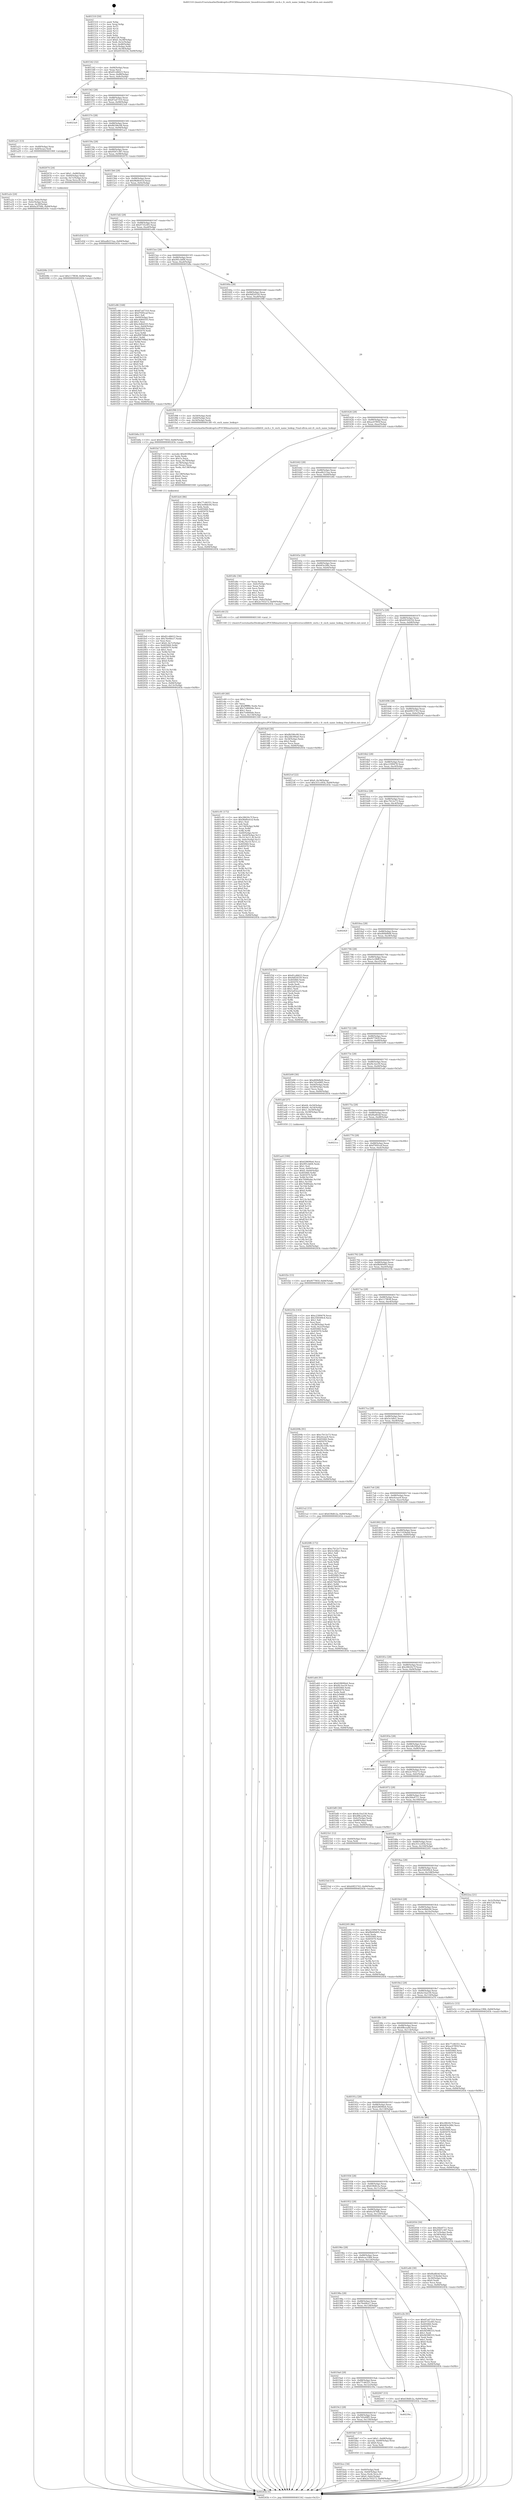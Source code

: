 digraph "0x401510" {
  label = "0x401510 (/mnt/c/Users/mathe/Desktop/tcc/POCII/binaries/extr_linuxdriversscsilibfcfc_exch.c_fc_exch_name_lookup_Final-ollvm.out::main(0))"
  labelloc = "t"
  node[shape=record]

  Entry [label="",width=0.3,height=0.3,shape=circle,fillcolor=black,style=filled]
  "0x401542" [label="{
     0x401542 [32]\l
     | [instrs]\l
     &nbsp;&nbsp;0x401542 \<+6\>: mov -0x84(%rbp),%eax\l
     &nbsp;&nbsp;0x401548 \<+2\>: mov %eax,%ecx\l
     &nbsp;&nbsp;0x40154a \<+6\>: sub $0x81cd6623,%ecx\l
     &nbsp;&nbsp;0x401550 \<+6\>: mov %eax,-0x88(%rbp)\l
     &nbsp;&nbsp;0x401556 \<+6\>: mov %ecx,-0x8c(%rbp)\l
     &nbsp;&nbsp;0x40155c \<+6\>: je 00000000004023cb \<main+0xebb\>\l
  }"]
  "0x4023cb" [label="{
     0x4023cb\l
  }", style=dashed]
  "0x401562" [label="{
     0x401562 [28]\l
     | [instrs]\l
     &nbsp;&nbsp;0x401562 \<+5\>: jmp 0000000000401567 \<main+0x57\>\l
     &nbsp;&nbsp;0x401567 \<+6\>: mov -0x88(%rbp),%eax\l
     &nbsp;&nbsp;0x40156d \<+5\>: sub $0x87a47310,%eax\l
     &nbsp;&nbsp;0x401572 \<+6\>: mov %eax,-0x90(%rbp)\l
     &nbsp;&nbsp;0x401578 \<+6\>: je 00000000004023a9 \<main+0xe99\>\l
  }"]
  Exit [label="",width=0.3,height=0.3,shape=circle,fillcolor=black,style=filled,peripheries=2]
  "0x4023a9" [label="{
     0x4023a9\l
  }", style=dashed]
  "0x40157e" [label="{
     0x40157e [28]\l
     | [instrs]\l
     &nbsp;&nbsp;0x40157e \<+5\>: jmp 0000000000401583 \<main+0x73\>\l
     &nbsp;&nbsp;0x401583 \<+6\>: mov -0x88(%rbp),%eax\l
     &nbsp;&nbsp;0x401589 \<+5\>: sub $0x8b596c08,%eax\l
     &nbsp;&nbsp;0x40158e \<+6\>: mov %eax,-0x94(%rbp)\l
     &nbsp;&nbsp;0x401594 \<+6\>: je 0000000000401a21 \<main+0x511\>\l
  }"]
  "0x4021bd" [label="{
     0x4021bd [15]\l
     | [instrs]\l
     &nbsp;&nbsp;0x4021bd \<+10\>: movl $0xb9f23743,-0x84(%rbp)\l
     &nbsp;&nbsp;0x4021c7 \<+5\>: jmp 000000000040245b \<main+0xf4b\>\l
  }"]
  "0x401a21" [label="{
     0x401a21 [13]\l
     | [instrs]\l
     &nbsp;&nbsp;0x401a21 \<+4\>: mov -0x48(%rbp),%rax\l
     &nbsp;&nbsp;0x401a25 \<+4\>: mov 0x8(%rax),%rdi\l
     &nbsp;&nbsp;0x401a29 \<+5\>: call 0000000000401060 \<atoi@plt\>\l
     | [calls]\l
     &nbsp;&nbsp;0x401060 \{1\} (unknown)\l
  }"]
  "0x40159a" [label="{
     0x40159a [28]\l
     | [instrs]\l
     &nbsp;&nbsp;0x40159a \<+5\>: jmp 000000000040159f \<main+0x8f\>\l
     &nbsp;&nbsp;0x40159f \<+6\>: mov -0x88(%rbp),%eax\l
     &nbsp;&nbsp;0x4015a5 \<+5\>: sub $0x9587c387,%eax\l
     &nbsp;&nbsp;0x4015aa \<+6\>: mov %eax,-0x98(%rbp)\l
     &nbsp;&nbsp;0x4015b0 \<+6\>: je 0000000000402074 \<main+0xb64\>\l
  }"]
  "0x40208c" [label="{
     0x40208c [15]\l
     | [instrs]\l
     &nbsp;&nbsp;0x40208c \<+10\>: movl $0x117f838,-0x84(%rbp)\l
     &nbsp;&nbsp;0x402096 \<+5\>: jmp 000000000040245b \<main+0xf4b\>\l
  }"]
  "0x402074" [label="{
     0x402074 [24]\l
     | [instrs]\l
     &nbsp;&nbsp;0x402074 \<+7\>: movl $0x1,-0x80(%rbp)\l
     &nbsp;&nbsp;0x40207b \<+4\>: mov -0x60(%rbp),%rax\l
     &nbsp;&nbsp;0x40207f \<+4\>: movslq -0x7c(%rbp),%rcx\l
     &nbsp;&nbsp;0x402083 \<+4\>: mov (%rax,%rcx,8),%rdi\l
     &nbsp;&nbsp;0x402087 \<+5\>: call 0000000000401030 \<free@plt\>\l
     | [calls]\l
     &nbsp;&nbsp;0x401030 \{1\} (unknown)\l
  }"]
  "0x4015b6" [label="{
     0x4015b6 [28]\l
     | [instrs]\l
     &nbsp;&nbsp;0x4015b6 \<+5\>: jmp 00000000004015bb \<main+0xab\>\l
     &nbsp;&nbsp;0x4015bb \<+6\>: mov -0x88(%rbp),%eax\l
     &nbsp;&nbsp;0x4015c1 \<+5\>: sub $0x96d0c61d,%eax\l
     &nbsp;&nbsp;0x4015c6 \<+6\>: mov %eax,-0x9c(%rbp)\l
     &nbsp;&nbsp;0x4015cc \<+6\>: je 0000000000401d3d \<main+0x82d\>\l
  }"]
  "0x401fe0" [label="{
     0x401fe0 [103]\l
     | [instrs]\l
     &nbsp;&nbsp;0x401fe0 \<+5\>: mov $0x81cd6623,%ecx\l
     &nbsp;&nbsp;0x401fe5 \<+5\>: mov $0x76e68ce7,%edx\l
     &nbsp;&nbsp;0x401fea \<+2\>: xor %esi,%esi\l
     &nbsp;&nbsp;0x401fec \<+7\>: movl $0x0,-0x7c(%rbp)\l
     &nbsp;&nbsp;0x401ff3 \<+8\>: mov 0x405060,%r8d\l
     &nbsp;&nbsp;0x401ffb \<+8\>: mov 0x405070,%r9d\l
     &nbsp;&nbsp;0x402003 \<+3\>: sub $0x1,%esi\l
     &nbsp;&nbsp;0x402006 \<+3\>: mov %r8d,%r10d\l
     &nbsp;&nbsp;0x402009 \<+3\>: add %esi,%r10d\l
     &nbsp;&nbsp;0x40200c \<+4\>: imul %r10d,%r8d\l
     &nbsp;&nbsp;0x402010 \<+4\>: and $0x1,%r8d\l
     &nbsp;&nbsp;0x402014 \<+4\>: cmp $0x0,%r8d\l
     &nbsp;&nbsp;0x402018 \<+4\>: sete %r11b\l
     &nbsp;&nbsp;0x40201c \<+4\>: cmp $0xa,%r9d\l
     &nbsp;&nbsp;0x402020 \<+3\>: setl %bl\l
     &nbsp;&nbsp;0x402023 \<+3\>: mov %r11b,%r14b\l
     &nbsp;&nbsp;0x402026 \<+3\>: and %bl,%r14b\l
     &nbsp;&nbsp;0x402029 \<+3\>: xor %bl,%r11b\l
     &nbsp;&nbsp;0x40202c \<+3\>: or %r11b,%r14b\l
     &nbsp;&nbsp;0x40202f \<+4\>: test $0x1,%r14b\l
     &nbsp;&nbsp;0x402033 \<+3\>: cmovne %edx,%ecx\l
     &nbsp;&nbsp;0x402036 \<+6\>: mov %ecx,-0x84(%rbp)\l
     &nbsp;&nbsp;0x40203c \<+6\>: mov %eax,-0x13c(%rbp)\l
     &nbsp;&nbsp;0x402042 \<+5\>: jmp 000000000040245b \<main+0xf4b\>\l
  }"]
  "0x401d3d" [label="{
     0x401d3d [15]\l
     | [instrs]\l
     &nbsp;&nbsp;0x401d3d \<+10\>: movl $0xadb215aa,-0x84(%rbp)\l
     &nbsp;&nbsp;0x401d47 \<+5\>: jmp 000000000040245b \<main+0xf4b\>\l
  }"]
  "0x4015d2" [label="{
     0x4015d2 [28]\l
     | [instrs]\l
     &nbsp;&nbsp;0x4015d2 \<+5\>: jmp 00000000004015d7 \<main+0xc7\>\l
     &nbsp;&nbsp;0x4015d7 \<+6\>: mov -0x88(%rbp),%eax\l
     &nbsp;&nbsp;0x4015dd \<+5\>: sub $0x9735c0f3,%eax\l
     &nbsp;&nbsp;0x4015e2 \<+6\>: mov %eax,-0xa0(%rbp)\l
     &nbsp;&nbsp;0x4015e8 \<+6\>: je 0000000000401e86 \<main+0x976\>\l
  }"]
  "0x401fa7" [label="{
     0x401fa7 [57]\l
     | [instrs]\l
     &nbsp;&nbsp;0x401fa7 \<+10\>: movabs $0x4030be,%rdi\l
     &nbsp;&nbsp;0x401fb1 \<+2\>: xor %edx,%edx\l
     &nbsp;&nbsp;0x401fb3 \<+5\>: mov $0x1a,%ecx\l
     &nbsp;&nbsp;0x401fb8 \<+4\>: mov %rax,-0x78(%rbp)\l
     &nbsp;&nbsp;0x401fbc \<+4\>: mov -0x78(%rbp),%rax\l
     &nbsp;&nbsp;0x401fc0 \<+3\>: movsbl (%rax),%eax\l
     &nbsp;&nbsp;0x401fc3 \<+6\>: mov %edx,-0x138(%rbp)\l
     &nbsp;&nbsp;0x401fc9 \<+1\>: cltd\l
     &nbsp;&nbsp;0x401fca \<+2\>: idiv %ecx\l
     &nbsp;&nbsp;0x401fcc \<+6\>: mov -0x138(%rbp),%ecx\l
     &nbsp;&nbsp;0x401fd2 \<+3\>: sub $0x61,%ecx\l
     &nbsp;&nbsp;0x401fd5 \<+2\>: sub %ecx,%edx\l
     &nbsp;&nbsp;0x401fd7 \<+2\>: mov %edx,%esi\l
     &nbsp;&nbsp;0x401fd9 \<+2\>: mov $0x0,%al\l
     &nbsp;&nbsp;0x401fdb \<+5\>: call 0000000000401040 \<printf@plt\>\l
     | [calls]\l
     &nbsp;&nbsp;0x401040 \{1\} (unknown)\l
  }"]
  "0x401e86" [label="{
     0x401e86 [168]\l
     | [instrs]\l
     &nbsp;&nbsp;0x401e86 \<+5\>: mov $0x87a47310,%eax\l
     &nbsp;&nbsp;0x401e8b \<+5\>: mov $0xf7695caf,%ecx\l
     &nbsp;&nbsp;0x401e90 \<+2\>: mov $0x1,%dl\l
     &nbsp;&nbsp;0x401e92 \<+3\>: mov -0x64(%rbp),%esi\l
     &nbsp;&nbsp;0x401e95 \<+6\>: sub $0xc4d6d103,%esi\l
     &nbsp;&nbsp;0x401e9b \<+3\>: add $0x1,%esi\l
     &nbsp;&nbsp;0x401e9e \<+6\>: add $0xc4d6d103,%esi\l
     &nbsp;&nbsp;0x401ea4 \<+3\>: mov %esi,-0x64(%rbp)\l
     &nbsp;&nbsp;0x401ea7 \<+7\>: mov 0x405060,%esi\l
     &nbsp;&nbsp;0x401eae \<+7\>: mov 0x405070,%edi\l
     &nbsp;&nbsp;0x401eb5 \<+3\>: mov %esi,%r8d\l
     &nbsp;&nbsp;0x401eb8 \<+7\>: sub $0xf08768bd,%r8d\l
     &nbsp;&nbsp;0x401ebf \<+4\>: sub $0x1,%r8d\l
     &nbsp;&nbsp;0x401ec3 \<+7\>: add $0xf08768bd,%r8d\l
     &nbsp;&nbsp;0x401eca \<+4\>: imul %r8d,%esi\l
     &nbsp;&nbsp;0x401ece \<+3\>: and $0x1,%esi\l
     &nbsp;&nbsp;0x401ed1 \<+3\>: cmp $0x0,%esi\l
     &nbsp;&nbsp;0x401ed4 \<+4\>: sete %r9b\l
     &nbsp;&nbsp;0x401ed8 \<+3\>: cmp $0xa,%edi\l
     &nbsp;&nbsp;0x401edb \<+4\>: setl %r10b\l
     &nbsp;&nbsp;0x401edf \<+3\>: mov %r9b,%r11b\l
     &nbsp;&nbsp;0x401ee2 \<+4\>: xor $0xff,%r11b\l
     &nbsp;&nbsp;0x401ee6 \<+3\>: mov %r10b,%bl\l
     &nbsp;&nbsp;0x401ee9 \<+3\>: xor $0xff,%bl\l
     &nbsp;&nbsp;0x401eec \<+3\>: xor $0x0,%dl\l
     &nbsp;&nbsp;0x401eef \<+3\>: mov %r11b,%r14b\l
     &nbsp;&nbsp;0x401ef2 \<+4\>: and $0x0,%r14b\l
     &nbsp;&nbsp;0x401ef6 \<+3\>: and %dl,%r9b\l
     &nbsp;&nbsp;0x401ef9 \<+3\>: mov %bl,%r15b\l
     &nbsp;&nbsp;0x401efc \<+4\>: and $0x0,%r15b\l
     &nbsp;&nbsp;0x401f00 \<+3\>: and %dl,%r10b\l
     &nbsp;&nbsp;0x401f03 \<+3\>: or %r9b,%r14b\l
     &nbsp;&nbsp;0x401f06 \<+3\>: or %r10b,%r15b\l
     &nbsp;&nbsp;0x401f09 \<+3\>: xor %r15b,%r14b\l
     &nbsp;&nbsp;0x401f0c \<+3\>: or %bl,%r11b\l
     &nbsp;&nbsp;0x401f0f \<+4\>: xor $0xff,%r11b\l
     &nbsp;&nbsp;0x401f13 \<+3\>: or $0x0,%dl\l
     &nbsp;&nbsp;0x401f16 \<+3\>: and %dl,%r11b\l
     &nbsp;&nbsp;0x401f19 \<+3\>: or %r11b,%r14b\l
     &nbsp;&nbsp;0x401f1c \<+4\>: test $0x1,%r14b\l
     &nbsp;&nbsp;0x401f20 \<+3\>: cmovne %ecx,%eax\l
     &nbsp;&nbsp;0x401f23 \<+6\>: mov %eax,-0x84(%rbp)\l
     &nbsp;&nbsp;0x401f29 \<+5\>: jmp 000000000040245b \<main+0xf4b\>\l
  }"]
  "0x4015ee" [label="{
     0x4015ee [28]\l
     | [instrs]\l
     &nbsp;&nbsp;0x4015ee \<+5\>: jmp 00000000004015f3 \<main+0xe3\>\l
     &nbsp;&nbsp;0x4015f3 \<+6\>: mov -0x88(%rbp),%eax\l
     &nbsp;&nbsp;0x4015f9 \<+5\>: sub $0x991cb6f4,%eax\l
     &nbsp;&nbsp;0x4015fe \<+6\>: mov %eax,-0xa4(%rbp)\l
     &nbsp;&nbsp;0x401604 \<+6\>: je 0000000000401b8a \<main+0x67a\>\l
  }"]
  "0x401c91" [label="{
     0x401c91 [172]\l
     | [instrs]\l
     &nbsp;&nbsp;0x401c91 \<+5\>: mov $0x28620c7f,%ecx\l
     &nbsp;&nbsp;0x401c96 \<+5\>: mov $0x96d0c61d,%edx\l
     &nbsp;&nbsp;0x401c9b \<+3\>: mov $0x1,%sil\l
     &nbsp;&nbsp;0x401c9e \<+2\>: xor %edi,%edi\l
     &nbsp;&nbsp;0x401ca0 \<+7\>: mov -0x134(%rbp),%r8d\l
     &nbsp;&nbsp;0x401ca7 \<+4\>: imul %eax,%r8d\l
     &nbsp;&nbsp;0x401cab \<+3\>: mov %r8b,%r9b\l
     &nbsp;&nbsp;0x401cae \<+4\>: mov -0x60(%rbp),%r10\l
     &nbsp;&nbsp;0x401cb2 \<+4\>: movslq -0x64(%rbp),%r11\l
     &nbsp;&nbsp;0x401cb6 \<+4\>: mov (%r10,%r11,8),%r10\l
     &nbsp;&nbsp;0x401cba \<+4\>: movslq -0x6c(%rbp),%r11\l
     &nbsp;&nbsp;0x401cbe \<+4\>: mov %r9b,(%r10,%r11,1)\l
     &nbsp;&nbsp;0x401cc2 \<+7\>: mov 0x405060,%eax\l
     &nbsp;&nbsp;0x401cc9 \<+8\>: mov 0x405070,%r8d\l
     &nbsp;&nbsp;0x401cd1 \<+3\>: sub $0x1,%edi\l
     &nbsp;&nbsp;0x401cd4 \<+2\>: mov %eax,%ebx\l
     &nbsp;&nbsp;0x401cd6 \<+2\>: add %edi,%ebx\l
     &nbsp;&nbsp;0x401cd8 \<+3\>: imul %ebx,%eax\l
     &nbsp;&nbsp;0x401cdb \<+3\>: and $0x1,%eax\l
     &nbsp;&nbsp;0x401cde \<+3\>: cmp $0x0,%eax\l
     &nbsp;&nbsp;0x401ce1 \<+4\>: sete %r9b\l
     &nbsp;&nbsp;0x401ce5 \<+4\>: cmp $0xa,%r8d\l
     &nbsp;&nbsp;0x401ce9 \<+4\>: setl %r14b\l
     &nbsp;&nbsp;0x401ced \<+3\>: mov %r9b,%r15b\l
     &nbsp;&nbsp;0x401cf0 \<+4\>: xor $0xff,%r15b\l
     &nbsp;&nbsp;0x401cf4 \<+3\>: mov %r14b,%r12b\l
     &nbsp;&nbsp;0x401cf7 \<+4\>: xor $0xff,%r12b\l
     &nbsp;&nbsp;0x401cfb \<+4\>: xor $0x0,%sil\l
     &nbsp;&nbsp;0x401cff \<+3\>: mov %r15b,%r13b\l
     &nbsp;&nbsp;0x401d02 \<+4\>: and $0x0,%r13b\l
     &nbsp;&nbsp;0x401d06 \<+3\>: and %sil,%r9b\l
     &nbsp;&nbsp;0x401d09 \<+3\>: mov %r12b,%al\l
     &nbsp;&nbsp;0x401d0c \<+2\>: and $0x0,%al\l
     &nbsp;&nbsp;0x401d0e \<+3\>: and %sil,%r14b\l
     &nbsp;&nbsp;0x401d11 \<+3\>: or %r9b,%r13b\l
     &nbsp;&nbsp;0x401d14 \<+3\>: or %r14b,%al\l
     &nbsp;&nbsp;0x401d17 \<+3\>: xor %al,%r13b\l
     &nbsp;&nbsp;0x401d1a \<+3\>: or %r12b,%r15b\l
     &nbsp;&nbsp;0x401d1d \<+4\>: xor $0xff,%r15b\l
     &nbsp;&nbsp;0x401d21 \<+4\>: or $0x0,%sil\l
     &nbsp;&nbsp;0x401d25 \<+3\>: and %sil,%r15b\l
     &nbsp;&nbsp;0x401d28 \<+3\>: or %r15b,%r13b\l
     &nbsp;&nbsp;0x401d2b \<+4\>: test $0x1,%r13b\l
     &nbsp;&nbsp;0x401d2f \<+3\>: cmovne %edx,%ecx\l
     &nbsp;&nbsp;0x401d32 \<+6\>: mov %ecx,-0x84(%rbp)\l
     &nbsp;&nbsp;0x401d38 \<+5\>: jmp 000000000040245b \<main+0xf4b\>\l
  }"]
  "0x401b8a" [label="{
     0x401b8a [15]\l
     | [instrs]\l
     &nbsp;&nbsp;0x401b8a \<+10\>: movl $0xf477f45f,-0x84(%rbp)\l
     &nbsp;&nbsp;0x401b94 \<+5\>: jmp 000000000040245b \<main+0xf4b\>\l
  }"]
  "0x40160a" [label="{
     0x40160a [28]\l
     | [instrs]\l
     &nbsp;&nbsp;0x40160a \<+5\>: jmp 000000000040160f \<main+0xff\>\l
     &nbsp;&nbsp;0x40160f \<+6\>: mov -0x88(%rbp),%eax\l
     &nbsp;&nbsp;0x401615 \<+5\>: sub $0x9df24550,%eax\l
     &nbsp;&nbsp;0x40161a \<+6\>: mov %eax,-0xa8(%rbp)\l
     &nbsp;&nbsp;0x401620 \<+6\>: je 0000000000401f98 \<main+0xa88\>\l
  }"]
  "0x401c69" [label="{
     0x401c69 [40]\l
     | [instrs]\l
     &nbsp;&nbsp;0x401c69 \<+5\>: mov $0x2,%ecx\l
     &nbsp;&nbsp;0x401c6e \<+1\>: cltd\l
     &nbsp;&nbsp;0x401c6f \<+2\>: idiv %ecx\l
     &nbsp;&nbsp;0x401c71 \<+6\>: imul $0xfffffffe,%edx,%ecx\l
     &nbsp;&nbsp;0x401c77 \<+6\>: add $0x7e4660de,%ecx\l
     &nbsp;&nbsp;0x401c7d \<+3\>: add $0x1,%ecx\l
     &nbsp;&nbsp;0x401c80 \<+6\>: sub $0x7e4660de,%ecx\l
     &nbsp;&nbsp;0x401c86 \<+6\>: mov %ecx,-0x134(%rbp)\l
     &nbsp;&nbsp;0x401c8c \<+5\>: call 0000000000401160 \<next_i\>\l
     | [calls]\l
     &nbsp;&nbsp;0x401160 \{1\} (/mnt/c/Users/mathe/Desktop/tcc/POCII/binaries/extr_linuxdriversscsilibfcfc_exch.c_fc_exch_name_lookup_Final-ollvm.out::next_i)\l
  }"]
  "0x401f98" [label="{
     0x401f98 [15]\l
     | [instrs]\l
     &nbsp;&nbsp;0x401f98 \<+3\>: mov -0x50(%rbp),%edi\l
     &nbsp;&nbsp;0x401f9b \<+4\>: mov -0x60(%rbp),%rsi\l
     &nbsp;&nbsp;0x401f9f \<+3\>: mov -0x54(%rbp),%edx\l
     &nbsp;&nbsp;0x401fa2 \<+5\>: call 00000000004013f0 \<fc_exch_name_lookup\>\l
     | [calls]\l
     &nbsp;&nbsp;0x4013f0 \{1\} (/mnt/c/Users/mathe/Desktop/tcc/POCII/binaries/extr_linuxdriversscsilibfcfc_exch.c_fc_exch_name_lookup_Final-ollvm.out::fc_exch_name_lookup)\l
  }"]
  "0x401626" [label="{
     0x401626 [28]\l
     | [instrs]\l
     &nbsp;&nbsp;0x401626 \<+5\>: jmp 000000000040162b \<main+0x11b\>\l
     &nbsp;&nbsp;0x40162b \<+6\>: mov -0x88(%rbp),%eax\l
     &nbsp;&nbsp;0x401631 \<+5\>: sub $0xac07f05f,%eax\l
     &nbsp;&nbsp;0x401636 \<+6\>: mov %eax,-0xac(%rbp)\l
     &nbsp;&nbsp;0x40163c \<+6\>: je 0000000000401dc6 \<main+0x8b6\>\l
  }"]
  "0x401bce" [label="{
     0x401bce [34]\l
     | [instrs]\l
     &nbsp;&nbsp;0x401bce \<+4\>: mov -0x60(%rbp),%rdi\l
     &nbsp;&nbsp;0x401bd2 \<+4\>: movslq -0x64(%rbp),%rcx\l
     &nbsp;&nbsp;0x401bd6 \<+4\>: mov %rax,(%rdi,%rcx,8)\l
     &nbsp;&nbsp;0x401bda \<+7\>: movl $0x0,-0x6c(%rbp)\l
     &nbsp;&nbsp;0x401be1 \<+10\>: movl $0x2e793273,-0x84(%rbp)\l
     &nbsp;&nbsp;0x401beb \<+5\>: jmp 000000000040245b \<main+0xf4b\>\l
  }"]
  "0x401dc6" [label="{
     0x401dc6 [86]\l
     | [instrs]\l
     &nbsp;&nbsp;0x401dc6 \<+5\>: mov $0x77c46351,%eax\l
     &nbsp;&nbsp;0x401dcb \<+5\>: mov $0x3e08dc04,%ecx\l
     &nbsp;&nbsp;0x401dd0 \<+2\>: xor %edx,%edx\l
     &nbsp;&nbsp;0x401dd2 \<+7\>: mov 0x405060,%esi\l
     &nbsp;&nbsp;0x401dd9 \<+7\>: mov 0x405070,%edi\l
     &nbsp;&nbsp;0x401de0 \<+3\>: sub $0x1,%edx\l
     &nbsp;&nbsp;0x401de3 \<+3\>: mov %esi,%r8d\l
     &nbsp;&nbsp;0x401de6 \<+3\>: add %edx,%r8d\l
     &nbsp;&nbsp;0x401de9 \<+4\>: imul %r8d,%esi\l
     &nbsp;&nbsp;0x401ded \<+3\>: and $0x1,%esi\l
     &nbsp;&nbsp;0x401df0 \<+3\>: cmp $0x0,%esi\l
     &nbsp;&nbsp;0x401df3 \<+4\>: sete %r9b\l
     &nbsp;&nbsp;0x401df7 \<+3\>: cmp $0xa,%edi\l
     &nbsp;&nbsp;0x401dfa \<+4\>: setl %r10b\l
     &nbsp;&nbsp;0x401dfe \<+3\>: mov %r9b,%r11b\l
     &nbsp;&nbsp;0x401e01 \<+3\>: and %r10b,%r11b\l
     &nbsp;&nbsp;0x401e04 \<+3\>: xor %r10b,%r9b\l
     &nbsp;&nbsp;0x401e07 \<+3\>: or %r9b,%r11b\l
     &nbsp;&nbsp;0x401e0a \<+4\>: test $0x1,%r11b\l
     &nbsp;&nbsp;0x401e0e \<+3\>: cmovne %ecx,%eax\l
     &nbsp;&nbsp;0x401e11 \<+6\>: mov %eax,-0x84(%rbp)\l
     &nbsp;&nbsp;0x401e17 \<+5\>: jmp 000000000040245b \<main+0xf4b\>\l
  }"]
  "0x401642" [label="{
     0x401642 [28]\l
     | [instrs]\l
     &nbsp;&nbsp;0x401642 \<+5\>: jmp 0000000000401647 \<main+0x137\>\l
     &nbsp;&nbsp;0x401647 \<+6\>: mov -0x88(%rbp),%eax\l
     &nbsp;&nbsp;0x40164d \<+5\>: sub $0xadb215aa,%eax\l
     &nbsp;&nbsp;0x401652 \<+6\>: mov %eax,-0xb0(%rbp)\l
     &nbsp;&nbsp;0x401658 \<+6\>: je 0000000000401d4c \<main+0x83c\>\l
  }"]
  "0x4019de" [label="{
     0x4019de\l
  }", style=dashed]
  "0x401d4c" [label="{
     0x401d4c [36]\l
     | [instrs]\l
     &nbsp;&nbsp;0x401d4c \<+2\>: xor %eax,%eax\l
     &nbsp;&nbsp;0x401d4e \<+3\>: mov -0x6c(%rbp),%ecx\l
     &nbsp;&nbsp;0x401d51 \<+2\>: mov %eax,%edx\l
     &nbsp;&nbsp;0x401d53 \<+2\>: sub %ecx,%edx\l
     &nbsp;&nbsp;0x401d55 \<+2\>: mov %eax,%ecx\l
     &nbsp;&nbsp;0x401d57 \<+3\>: sub $0x1,%ecx\l
     &nbsp;&nbsp;0x401d5a \<+2\>: add %ecx,%edx\l
     &nbsp;&nbsp;0x401d5c \<+2\>: sub %edx,%eax\l
     &nbsp;&nbsp;0x401d5e \<+3\>: mov %eax,-0x6c(%rbp)\l
     &nbsp;&nbsp;0x401d61 \<+10\>: movl $0x2e793273,-0x84(%rbp)\l
     &nbsp;&nbsp;0x401d6b \<+5\>: jmp 000000000040245b \<main+0xf4b\>\l
  }"]
  "0x40165e" [label="{
     0x40165e [28]\l
     | [instrs]\l
     &nbsp;&nbsp;0x40165e \<+5\>: jmp 0000000000401663 \<main+0x153\>\l
     &nbsp;&nbsp;0x401663 \<+6\>: mov -0x88(%rbp),%eax\l
     &nbsp;&nbsp;0x401669 \<+5\>: sub $0xb83e28fe,%eax\l
     &nbsp;&nbsp;0x40166e \<+6\>: mov %eax,-0xb4(%rbp)\l
     &nbsp;&nbsp;0x401674 \<+6\>: je 0000000000401c64 \<main+0x754\>\l
  }"]
  "0x401bb7" [label="{
     0x401bb7 [23]\l
     | [instrs]\l
     &nbsp;&nbsp;0x401bb7 \<+7\>: movl $0x1,-0x68(%rbp)\l
     &nbsp;&nbsp;0x401bbe \<+4\>: movslq -0x68(%rbp),%rax\l
     &nbsp;&nbsp;0x401bc2 \<+4\>: shl $0x0,%rax\l
     &nbsp;&nbsp;0x401bc6 \<+3\>: mov %rax,%rdi\l
     &nbsp;&nbsp;0x401bc9 \<+5\>: call 0000000000401050 \<malloc@plt\>\l
     | [calls]\l
     &nbsp;&nbsp;0x401050 \{1\} (unknown)\l
  }"]
  "0x401c64" [label="{
     0x401c64 [5]\l
     | [instrs]\l
     &nbsp;&nbsp;0x401c64 \<+5\>: call 0000000000401160 \<next_i\>\l
     | [calls]\l
     &nbsp;&nbsp;0x401160 \{1\} (/mnt/c/Users/mathe/Desktop/tcc/POCII/binaries/extr_linuxdriversscsilibfcfc_exch.c_fc_exch_name_lookup_Final-ollvm.out::next_i)\l
  }"]
  "0x40167a" [label="{
     0x40167a [28]\l
     | [instrs]\l
     &nbsp;&nbsp;0x40167a \<+5\>: jmp 000000000040167f \<main+0x16f\>\l
     &nbsp;&nbsp;0x40167f \<+6\>: mov -0x88(%rbp),%eax\l
     &nbsp;&nbsp;0x401685 \<+5\>: sub $0xb9164254,%eax\l
     &nbsp;&nbsp;0x40168a \<+6\>: mov %eax,-0xb8(%rbp)\l
     &nbsp;&nbsp;0x401690 \<+6\>: je 00000000004019e8 \<main+0x4d8\>\l
  }"]
  "0x4019c2" [label="{
     0x4019c2 [28]\l
     | [instrs]\l
     &nbsp;&nbsp;0x4019c2 \<+5\>: jmp 00000000004019c7 \<main+0x4b7\>\l
     &nbsp;&nbsp;0x4019c7 \<+6\>: mov -0x88(%rbp),%eax\l
     &nbsp;&nbsp;0x4019cd \<+5\>: sub $0x7d2e68f5,%eax\l
     &nbsp;&nbsp;0x4019d2 \<+6\>: mov %eax,-0x130(%rbp)\l
     &nbsp;&nbsp;0x4019d8 \<+6\>: je 0000000000401bb7 \<main+0x6a7\>\l
  }"]
  "0x4019e8" [label="{
     0x4019e8 [30]\l
     | [instrs]\l
     &nbsp;&nbsp;0x4019e8 \<+5\>: mov $0x8b596c08,%eax\l
     &nbsp;&nbsp;0x4019ed \<+5\>: mov $0x2db390a0,%ecx\l
     &nbsp;&nbsp;0x4019f2 \<+3\>: mov -0x34(%rbp),%edx\l
     &nbsp;&nbsp;0x4019f5 \<+3\>: cmp $0x2,%edx\l
     &nbsp;&nbsp;0x4019f8 \<+3\>: cmovne %ecx,%eax\l
     &nbsp;&nbsp;0x4019fb \<+6\>: mov %eax,-0x84(%rbp)\l
     &nbsp;&nbsp;0x401a01 \<+5\>: jmp 000000000040245b \<main+0xf4b\>\l
  }"]
  "0x401696" [label="{
     0x401696 [28]\l
     | [instrs]\l
     &nbsp;&nbsp;0x401696 \<+5\>: jmp 000000000040169b \<main+0x18b\>\l
     &nbsp;&nbsp;0x40169b \<+6\>: mov -0x88(%rbp),%eax\l
     &nbsp;&nbsp;0x4016a1 \<+5\>: sub $0xb9f23743,%eax\l
     &nbsp;&nbsp;0x4016a6 \<+6\>: mov %eax,-0xbc(%rbp)\l
     &nbsp;&nbsp;0x4016ac \<+6\>: je 00000000004021ef \<main+0xcdf\>\l
  }"]
  "0x40245b" [label="{
     0x40245b [5]\l
     | [instrs]\l
     &nbsp;&nbsp;0x40245b \<+5\>: jmp 0000000000401542 \<main+0x32\>\l
  }"]
  "0x401510" [label="{
     0x401510 [50]\l
     | [instrs]\l
     &nbsp;&nbsp;0x401510 \<+1\>: push %rbp\l
     &nbsp;&nbsp;0x401511 \<+3\>: mov %rsp,%rbp\l
     &nbsp;&nbsp;0x401514 \<+2\>: push %r15\l
     &nbsp;&nbsp;0x401516 \<+2\>: push %r14\l
     &nbsp;&nbsp;0x401518 \<+2\>: push %r13\l
     &nbsp;&nbsp;0x40151a \<+2\>: push %r12\l
     &nbsp;&nbsp;0x40151c \<+1\>: push %rbx\l
     &nbsp;&nbsp;0x40151d \<+7\>: sub $0x128,%rsp\l
     &nbsp;&nbsp;0x401524 \<+7\>: movl $0x0,-0x38(%rbp)\l
     &nbsp;&nbsp;0x40152b \<+3\>: mov %edi,-0x3c(%rbp)\l
     &nbsp;&nbsp;0x40152e \<+4\>: mov %rsi,-0x48(%rbp)\l
     &nbsp;&nbsp;0x401532 \<+3\>: mov -0x3c(%rbp),%edi\l
     &nbsp;&nbsp;0x401535 \<+3\>: mov %edi,-0x34(%rbp)\l
     &nbsp;&nbsp;0x401538 \<+10\>: movl $0xb9164254,-0x84(%rbp)\l
  }"]
  "0x401a2e" [label="{
     0x401a2e [24]\l
     | [instrs]\l
     &nbsp;&nbsp;0x401a2e \<+3\>: mov %eax,-0x4c(%rbp)\l
     &nbsp;&nbsp;0x401a31 \<+3\>: mov -0x4c(%rbp),%eax\l
     &nbsp;&nbsp;0x401a34 \<+3\>: mov %eax,-0x30(%rbp)\l
     &nbsp;&nbsp;0x401a37 \<+10\>: movl $0x6a3f76fb,-0x84(%rbp)\l
     &nbsp;&nbsp;0x401a41 \<+5\>: jmp 000000000040245b \<main+0xf4b\>\l
  }"]
  "0x40239a" [label="{
     0x40239a\l
  }", style=dashed]
  "0x4021ef" [label="{
     0x4021ef [22]\l
     | [instrs]\l
     &nbsp;&nbsp;0x4021ef \<+7\>: movl $0x0,-0x38(%rbp)\l
     &nbsp;&nbsp;0x4021f6 \<+10\>: movl $0x351cc85b,-0x84(%rbp)\l
     &nbsp;&nbsp;0x402200 \<+5\>: jmp 000000000040245b \<main+0xf4b\>\l
  }"]
  "0x4016b2" [label="{
     0x4016b2 [28]\l
     | [instrs]\l
     &nbsp;&nbsp;0x4016b2 \<+5\>: jmp 00000000004016b7 \<main+0x1a7\>\l
     &nbsp;&nbsp;0x4016b7 \<+6\>: mov -0x88(%rbp),%eax\l
     &nbsp;&nbsp;0x4016bd \<+5\>: sub $0xc2399478,%eax\l
     &nbsp;&nbsp;0x4016c2 \<+6\>: mov %eax,-0xc0(%rbp)\l
     &nbsp;&nbsp;0x4016c8 \<+6\>: je 0000000000402451 \<main+0xf41\>\l
  }"]
  "0x4019a6" [label="{
     0x4019a6 [28]\l
     | [instrs]\l
     &nbsp;&nbsp;0x4019a6 \<+5\>: jmp 00000000004019ab \<main+0x49b\>\l
     &nbsp;&nbsp;0x4019ab \<+6\>: mov -0x88(%rbp),%eax\l
     &nbsp;&nbsp;0x4019b1 \<+5\>: sub $0x77c46351,%eax\l
     &nbsp;&nbsp;0x4019b6 \<+6\>: mov %eax,-0x12c(%rbp)\l
     &nbsp;&nbsp;0x4019bc \<+6\>: je 000000000040239a \<main+0xe8a\>\l
  }"]
  "0x402451" [label="{
     0x402451\l
  }", style=dashed]
  "0x4016ce" [label="{
     0x4016ce [28]\l
     | [instrs]\l
     &nbsp;&nbsp;0x4016ce \<+5\>: jmp 00000000004016d3 \<main+0x1c3\>\l
     &nbsp;&nbsp;0x4016d3 \<+6\>: mov -0x88(%rbp),%eax\l
     &nbsp;&nbsp;0x4016d9 \<+5\>: sub $0xc7b12e73,%eax\l
     &nbsp;&nbsp;0x4016de \<+6\>: mov %eax,-0xc4(%rbp)\l
     &nbsp;&nbsp;0x4016e4 \<+6\>: je 000000000040242f \<main+0xf1f\>\l
  }"]
  "0x402047" [label="{
     0x402047 [15]\l
     | [instrs]\l
     &nbsp;&nbsp;0x402047 \<+10\>: movl $0x638dfc2a,-0x84(%rbp)\l
     &nbsp;&nbsp;0x402051 \<+5\>: jmp 000000000040245b \<main+0xf4b\>\l
  }"]
  "0x40242f" [label="{
     0x40242f\l
  }", style=dashed]
  "0x4016ea" [label="{
     0x4016ea [28]\l
     | [instrs]\l
     &nbsp;&nbsp;0x4016ea \<+5\>: jmp 00000000004016ef \<main+0x1df\>\l
     &nbsp;&nbsp;0x4016ef \<+6\>: mov -0x88(%rbp),%eax\l
     &nbsp;&nbsp;0x4016f5 \<+5\>: sub $0xd00bfb08,%eax\l
     &nbsp;&nbsp;0x4016fa \<+6\>: mov %eax,-0xc8(%rbp)\l
     &nbsp;&nbsp;0x401700 \<+6\>: je 0000000000401f3d \<main+0xa2d\>\l
  }"]
  "0x40198a" [label="{
     0x40198a [28]\l
     | [instrs]\l
     &nbsp;&nbsp;0x40198a \<+5\>: jmp 000000000040198f \<main+0x47f\>\l
     &nbsp;&nbsp;0x40198f \<+6\>: mov -0x88(%rbp),%eax\l
     &nbsp;&nbsp;0x401995 \<+5\>: sub $0x76e68ce7,%eax\l
     &nbsp;&nbsp;0x40199a \<+6\>: mov %eax,-0x128(%rbp)\l
     &nbsp;&nbsp;0x4019a0 \<+6\>: je 0000000000402047 \<main+0xb37\>\l
  }"]
  "0x401f3d" [label="{
     0x401f3d [91]\l
     | [instrs]\l
     &nbsp;&nbsp;0x401f3d \<+5\>: mov $0x81cd6623,%eax\l
     &nbsp;&nbsp;0x401f42 \<+5\>: mov $0x9df24550,%ecx\l
     &nbsp;&nbsp;0x401f47 \<+7\>: mov 0x405060,%edx\l
     &nbsp;&nbsp;0x401f4e \<+7\>: mov 0x405070,%esi\l
     &nbsp;&nbsp;0x401f55 \<+2\>: mov %edx,%edi\l
     &nbsp;&nbsp;0x401f57 \<+6\>: add $0x5a83ea23,%edi\l
     &nbsp;&nbsp;0x401f5d \<+3\>: sub $0x1,%edi\l
     &nbsp;&nbsp;0x401f60 \<+6\>: sub $0x5a83ea23,%edi\l
     &nbsp;&nbsp;0x401f66 \<+3\>: imul %edi,%edx\l
     &nbsp;&nbsp;0x401f69 \<+3\>: and $0x1,%edx\l
     &nbsp;&nbsp;0x401f6c \<+3\>: cmp $0x0,%edx\l
     &nbsp;&nbsp;0x401f6f \<+4\>: sete %r8b\l
     &nbsp;&nbsp;0x401f73 \<+3\>: cmp $0xa,%esi\l
     &nbsp;&nbsp;0x401f76 \<+4\>: setl %r9b\l
     &nbsp;&nbsp;0x401f7a \<+3\>: mov %r8b,%r10b\l
     &nbsp;&nbsp;0x401f7d \<+3\>: and %r9b,%r10b\l
     &nbsp;&nbsp;0x401f80 \<+3\>: xor %r9b,%r8b\l
     &nbsp;&nbsp;0x401f83 \<+3\>: or %r8b,%r10b\l
     &nbsp;&nbsp;0x401f86 \<+4\>: test $0x1,%r10b\l
     &nbsp;&nbsp;0x401f8a \<+3\>: cmovne %ecx,%eax\l
     &nbsp;&nbsp;0x401f8d \<+6\>: mov %eax,-0x84(%rbp)\l
     &nbsp;&nbsp;0x401f93 \<+5\>: jmp 000000000040245b \<main+0xf4b\>\l
  }"]
  "0x401706" [label="{
     0x401706 [28]\l
     | [instrs]\l
     &nbsp;&nbsp;0x401706 \<+5\>: jmp 000000000040170b \<main+0x1fb\>\l
     &nbsp;&nbsp;0x40170b \<+6\>: mov -0x88(%rbp),%eax\l
     &nbsp;&nbsp;0x401711 \<+5\>: sub $0xe1e3f6ff,%eax\l
     &nbsp;&nbsp;0x401716 \<+6\>: mov %eax,-0xcc(%rbp)\l
     &nbsp;&nbsp;0x40171c \<+6\>: je 00000000004021db \<main+0xccb\>\l
  }"]
  "0x401e2b" [label="{
     0x401e2b [91]\l
     | [instrs]\l
     &nbsp;&nbsp;0x401e2b \<+5\>: mov $0x87a47310,%eax\l
     &nbsp;&nbsp;0x401e30 \<+5\>: mov $0x9735c0f3,%ecx\l
     &nbsp;&nbsp;0x401e35 \<+7\>: mov 0x405060,%edx\l
     &nbsp;&nbsp;0x401e3c \<+7\>: mov 0x405070,%esi\l
     &nbsp;&nbsp;0x401e43 \<+2\>: mov %edx,%edi\l
     &nbsp;&nbsp;0x401e45 \<+6\>: sub $0x9d388333,%edi\l
     &nbsp;&nbsp;0x401e4b \<+3\>: sub $0x1,%edi\l
     &nbsp;&nbsp;0x401e4e \<+6\>: add $0x9d388333,%edi\l
     &nbsp;&nbsp;0x401e54 \<+3\>: imul %edi,%edx\l
     &nbsp;&nbsp;0x401e57 \<+3\>: and $0x1,%edx\l
     &nbsp;&nbsp;0x401e5a \<+3\>: cmp $0x0,%edx\l
     &nbsp;&nbsp;0x401e5d \<+4\>: sete %r8b\l
     &nbsp;&nbsp;0x401e61 \<+3\>: cmp $0xa,%esi\l
     &nbsp;&nbsp;0x401e64 \<+4\>: setl %r9b\l
     &nbsp;&nbsp;0x401e68 \<+3\>: mov %r8b,%r10b\l
     &nbsp;&nbsp;0x401e6b \<+3\>: and %r9b,%r10b\l
     &nbsp;&nbsp;0x401e6e \<+3\>: xor %r9b,%r8b\l
     &nbsp;&nbsp;0x401e71 \<+3\>: or %r8b,%r10b\l
     &nbsp;&nbsp;0x401e74 \<+4\>: test $0x1,%r10b\l
     &nbsp;&nbsp;0x401e78 \<+3\>: cmovne %ecx,%eax\l
     &nbsp;&nbsp;0x401e7b \<+6\>: mov %eax,-0x84(%rbp)\l
     &nbsp;&nbsp;0x401e81 \<+5\>: jmp 000000000040245b \<main+0xf4b\>\l
  }"]
  "0x4021db" [label="{
     0x4021db\l
  }", style=dashed]
  "0x401722" [label="{
     0x401722 [28]\l
     | [instrs]\l
     &nbsp;&nbsp;0x401722 \<+5\>: jmp 0000000000401727 \<main+0x217\>\l
     &nbsp;&nbsp;0x401727 \<+6\>: mov -0x88(%rbp),%eax\l
     &nbsp;&nbsp;0x40172d \<+5\>: sub $0xf477f45f,%eax\l
     &nbsp;&nbsp;0x401732 \<+6\>: mov %eax,-0xd0(%rbp)\l
     &nbsp;&nbsp;0x401738 \<+6\>: je 0000000000401b99 \<main+0x689\>\l
  }"]
  "0x401ae4" [label="{
     0x401ae4 [166]\l
     | [instrs]\l
     &nbsp;&nbsp;0x401ae4 \<+5\>: mov $0x628690e6,%ecx\l
     &nbsp;&nbsp;0x401ae9 \<+5\>: mov $0x991cb6f4,%edx\l
     &nbsp;&nbsp;0x401aee \<+3\>: mov $0x1,%sil\l
     &nbsp;&nbsp;0x401af1 \<+4\>: mov %rax,-0x60(%rbp)\l
     &nbsp;&nbsp;0x401af5 \<+7\>: movl $0x0,-0x64(%rbp)\l
     &nbsp;&nbsp;0x401afc \<+8\>: mov 0x405060,%r8d\l
     &nbsp;&nbsp;0x401b04 \<+8\>: mov 0x405070,%r9d\l
     &nbsp;&nbsp;0x401b0c \<+3\>: mov %r8d,%r10d\l
     &nbsp;&nbsp;0x401b0f \<+7\>: add $0x76480abe,%r10d\l
     &nbsp;&nbsp;0x401b16 \<+4\>: sub $0x1,%r10d\l
     &nbsp;&nbsp;0x401b1a \<+7\>: sub $0x76480abe,%r10d\l
     &nbsp;&nbsp;0x401b21 \<+4\>: imul %r10d,%r8d\l
     &nbsp;&nbsp;0x401b25 \<+4\>: and $0x1,%r8d\l
     &nbsp;&nbsp;0x401b29 \<+4\>: cmp $0x0,%r8d\l
     &nbsp;&nbsp;0x401b2d \<+4\>: sete %r11b\l
     &nbsp;&nbsp;0x401b31 \<+4\>: cmp $0xa,%r9d\l
     &nbsp;&nbsp;0x401b35 \<+3\>: setl %bl\l
     &nbsp;&nbsp;0x401b38 \<+3\>: mov %r11b,%r14b\l
     &nbsp;&nbsp;0x401b3b \<+4\>: xor $0xff,%r14b\l
     &nbsp;&nbsp;0x401b3f \<+3\>: mov %bl,%r15b\l
     &nbsp;&nbsp;0x401b42 \<+4\>: xor $0xff,%r15b\l
     &nbsp;&nbsp;0x401b46 \<+4\>: xor $0x1,%sil\l
     &nbsp;&nbsp;0x401b4a \<+3\>: mov %r14b,%r12b\l
     &nbsp;&nbsp;0x401b4d \<+4\>: and $0xff,%r12b\l
     &nbsp;&nbsp;0x401b51 \<+3\>: and %sil,%r11b\l
     &nbsp;&nbsp;0x401b54 \<+3\>: mov %r15b,%r13b\l
     &nbsp;&nbsp;0x401b57 \<+4\>: and $0xff,%r13b\l
     &nbsp;&nbsp;0x401b5b \<+3\>: and %sil,%bl\l
     &nbsp;&nbsp;0x401b5e \<+3\>: or %r11b,%r12b\l
     &nbsp;&nbsp;0x401b61 \<+3\>: or %bl,%r13b\l
     &nbsp;&nbsp;0x401b64 \<+3\>: xor %r13b,%r12b\l
     &nbsp;&nbsp;0x401b67 \<+3\>: or %r15b,%r14b\l
     &nbsp;&nbsp;0x401b6a \<+4\>: xor $0xff,%r14b\l
     &nbsp;&nbsp;0x401b6e \<+4\>: or $0x1,%sil\l
     &nbsp;&nbsp;0x401b72 \<+3\>: and %sil,%r14b\l
     &nbsp;&nbsp;0x401b75 \<+3\>: or %r14b,%r12b\l
     &nbsp;&nbsp;0x401b78 \<+4\>: test $0x1,%r12b\l
     &nbsp;&nbsp;0x401b7c \<+3\>: cmovne %edx,%ecx\l
     &nbsp;&nbsp;0x401b7f \<+6\>: mov %ecx,-0x84(%rbp)\l
     &nbsp;&nbsp;0x401b85 \<+5\>: jmp 000000000040245b \<main+0xf4b\>\l
  }"]
  "0x401b99" [label="{
     0x401b99 [30]\l
     | [instrs]\l
     &nbsp;&nbsp;0x401b99 \<+5\>: mov $0xd00bfb08,%eax\l
     &nbsp;&nbsp;0x401b9e \<+5\>: mov $0x7d2e68f5,%ecx\l
     &nbsp;&nbsp;0x401ba3 \<+3\>: mov -0x64(%rbp),%edx\l
     &nbsp;&nbsp;0x401ba6 \<+3\>: cmp -0x58(%rbp),%edx\l
     &nbsp;&nbsp;0x401ba9 \<+3\>: cmovl %ecx,%eax\l
     &nbsp;&nbsp;0x401bac \<+6\>: mov %eax,-0x84(%rbp)\l
     &nbsp;&nbsp;0x401bb2 \<+5\>: jmp 000000000040245b \<main+0xf4b\>\l
  }"]
  "0x40173e" [label="{
     0x40173e [28]\l
     | [instrs]\l
     &nbsp;&nbsp;0x40173e \<+5\>: jmp 0000000000401743 \<main+0x233\>\l
     &nbsp;&nbsp;0x401743 \<+6\>: mov -0x88(%rbp),%eax\l
     &nbsp;&nbsp;0x401749 \<+5\>: sub $0xf4c3ee59,%eax\l
     &nbsp;&nbsp;0x40174e \<+6\>: mov %eax,-0xd4(%rbp)\l
     &nbsp;&nbsp;0x401754 \<+6\>: je 0000000000401abf \<main+0x5af\>\l
  }"]
  "0x40196e" [label="{
     0x40196e [28]\l
     | [instrs]\l
     &nbsp;&nbsp;0x40196e \<+5\>: jmp 0000000000401973 \<main+0x463\>\l
     &nbsp;&nbsp;0x401973 \<+6\>: mov -0x88(%rbp),%eax\l
     &nbsp;&nbsp;0x401979 \<+5\>: sub $0x6cac1984,%eax\l
     &nbsp;&nbsp;0x40197e \<+6\>: mov %eax,-0x124(%rbp)\l
     &nbsp;&nbsp;0x401984 \<+6\>: je 0000000000401e2b \<main+0x91b\>\l
  }"]
  "0x401abf" [label="{
     0x401abf [37]\l
     | [instrs]\l
     &nbsp;&nbsp;0x401abf \<+7\>: movl $0x64,-0x50(%rbp)\l
     &nbsp;&nbsp;0x401ac6 \<+7\>: movl $0x64,-0x54(%rbp)\l
     &nbsp;&nbsp;0x401acd \<+7\>: movl $0x1,-0x58(%rbp)\l
     &nbsp;&nbsp;0x401ad4 \<+4\>: movslq -0x58(%rbp),%rax\l
     &nbsp;&nbsp;0x401ad8 \<+4\>: shl $0x3,%rax\l
     &nbsp;&nbsp;0x401adc \<+3\>: mov %rax,%rdi\l
     &nbsp;&nbsp;0x401adf \<+5\>: call 0000000000401050 \<malloc@plt\>\l
     | [calls]\l
     &nbsp;&nbsp;0x401050 \{1\} (unknown)\l
  }"]
  "0x40175a" [label="{
     0x40175a [28]\l
     | [instrs]\l
     &nbsp;&nbsp;0x40175a \<+5\>: jmp 000000000040175f \<main+0x24f\>\l
     &nbsp;&nbsp;0x40175f \<+6\>: mov -0x88(%rbp),%eax\l
     &nbsp;&nbsp;0x401765 \<+5\>: sub $0xf6a8fcbf,%eax\l
     &nbsp;&nbsp;0x40176a \<+6\>: mov %eax,-0xd8(%rbp)\l
     &nbsp;&nbsp;0x401770 \<+6\>: je 00000000004021cc \<main+0xcbc\>\l
  }"]
  "0x401a46" [label="{
     0x401a46 [30]\l
     | [instrs]\l
     &nbsp;&nbsp;0x401a46 \<+5\>: mov $0xf6a8fcbf,%eax\l
     &nbsp;&nbsp;0x401a4b \<+5\>: mov $0x1143bebd,%ecx\l
     &nbsp;&nbsp;0x401a50 \<+3\>: mov -0x30(%rbp),%edx\l
     &nbsp;&nbsp;0x401a53 \<+3\>: cmp $0x0,%edx\l
     &nbsp;&nbsp;0x401a56 \<+3\>: cmove %ecx,%eax\l
     &nbsp;&nbsp;0x401a59 \<+6\>: mov %eax,-0x84(%rbp)\l
     &nbsp;&nbsp;0x401a5f \<+5\>: jmp 000000000040245b \<main+0xf4b\>\l
  }"]
  "0x4021cc" [label="{
     0x4021cc\l
  }", style=dashed]
  "0x401776" [label="{
     0x401776 [28]\l
     | [instrs]\l
     &nbsp;&nbsp;0x401776 \<+5\>: jmp 000000000040177b \<main+0x26b\>\l
     &nbsp;&nbsp;0x40177b \<+6\>: mov -0x88(%rbp),%eax\l
     &nbsp;&nbsp;0x401781 \<+5\>: sub $0xf7695caf,%eax\l
     &nbsp;&nbsp;0x401786 \<+6\>: mov %eax,-0xdc(%rbp)\l
     &nbsp;&nbsp;0x40178c \<+6\>: je 0000000000401f2e \<main+0xa1e\>\l
  }"]
  "0x401952" [label="{
     0x401952 [28]\l
     | [instrs]\l
     &nbsp;&nbsp;0x401952 \<+5\>: jmp 0000000000401957 \<main+0x447\>\l
     &nbsp;&nbsp;0x401957 \<+6\>: mov -0x88(%rbp),%eax\l
     &nbsp;&nbsp;0x40195d \<+5\>: sub $0x6a3f76fb,%eax\l
     &nbsp;&nbsp;0x401962 \<+6\>: mov %eax,-0x120(%rbp)\l
     &nbsp;&nbsp;0x401968 \<+6\>: je 0000000000401a46 \<main+0x536\>\l
  }"]
  "0x401f2e" [label="{
     0x401f2e [15]\l
     | [instrs]\l
     &nbsp;&nbsp;0x401f2e \<+10\>: movl $0xf477f45f,-0x84(%rbp)\l
     &nbsp;&nbsp;0x401f38 \<+5\>: jmp 000000000040245b \<main+0xf4b\>\l
  }"]
  "0x401792" [label="{
     0x401792 [28]\l
     | [instrs]\l
     &nbsp;&nbsp;0x401792 \<+5\>: jmp 0000000000401797 \<main+0x287\>\l
     &nbsp;&nbsp;0x401797 \<+6\>: mov -0x88(%rbp),%eax\l
     &nbsp;&nbsp;0x40179d \<+5\>: sub $0xf8d49d95,%eax\l
     &nbsp;&nbsp;0x4017a2 \<+6\>: mov %eax,-0xe0(%rbp)\l
     &nbsp;&nbsp;0x4017a8 \<+6\>: je 000000000040225b \<main+0xd4b\>\l
  }"]
  "0x402056" [label="{
     0x402056 [30]\l
     | [instrs]\l
     &nbsp;&nbsp;0x402056 \<+5\>: mov $0x2fde8711,%eax\l
     &nbsp;&nbsp;0x40205b \<+5\>: mov $0x9587c387,%ecx\l
     &nbsp;&nbsp;0x402060 \<+3\>: mov -0x7c(%rbp),%edx\l
     &nbsp;&nbsp;0x402063 \<+3\>: cmp -0x58(%rbp),%edx\l
     &nbsp;&nbsp;0x402066 \<+3\>: cmovl %ecx,%eax\l
     &nbsp;&nbsp;0x402069 \<+6\>: mov %eax,-0x84(%rbp)\l
     &nbsp;&nbsp;0x40206f \<+5\>: jmp 000000000040245b \<main+0xf4b\>\l
  }"]
  "0x40225b" [label="{
     0x40225b [143]\l
     | [instrs]\l
     &nbsp;&nbsp;0x40225b \<+5\>: mov $0xc2399478,%eax\l
     &nbsp;&nbsp;0x402260 \<+5\>: mov $0x358309c4,%ecx\l
     &nbsp;&nbsp;0x402265 \<+2\>: mov $0x1,%dl\l
     &nbsp;&nbsp;0x402267 \<+2\>: xor %esi,%esi\l
     &nbsp;&nbsp;0x402269 \<+3\>: mov -0x38(%rbp),%edi\l
     &nbsp;&nbsp;0x40226c \<+3\>: mov %edi,-0x2c(%rbp)\l
     &nbsp;&nbsp;0x40226f \<+7\>: mov 0x405060,%edi\l
     &nbsp;&nbsp;0x402276 \<+8\>: mov 0x405070,%r8d\l
     &nbsp;&nbsp;0x40227e \<+3\>: sub $0x1,%esi\l
     &nbsp;&nbsp;0x402281 \<+3\>: mov %edi,%r9d\l
     &nbsp;&nbsp;0x402284 \<+3\>: add %esi,%r9d\l
     &nbsp;&nbsp;0x402287 \<+4\>: imul %r9d,%edi\l
     &nbsp;&nbsp;0x40228b \<+3\>: and $0x1,%edi\l
     &nbsp;&nbsp;0x40228e \<+3\>: cmp $0x0,%edi\l
     &nbsp;&nbsp;0x402291 \<+4\>: sete %r10b\l
     &nbsp;&nbsp;0x402295 \<+4\>: cmp $0xa,%r8d\l
     &nbsp;&nbsp;0x402299 \<+4\>: setl %r11b\l
     &nbsp;&nbsp;0x40229d \<+3\>: mov %r10b,%bl\l
     &nbsp;&nbsp;0x4022a0 \<+3\>: xor $0xff,%bl\l
     &nbsp;&nbsp;0x4022a3 \<+3\>: mov %r11b,%r14b\l
     &nbsp;&nbsp;0x4022a6 \<+4\>: xor $0xff,%r14b\l
     &nbsp;&nbsp;0x4022aa \<+3\>: xor $0x0,%dl\l
     &nbsp;&nbsp;0x4022ad \<+3\>: mov %bl,%r15b\l
     &nbsp;&nbsp;0x4022b0 \<+4\>: and $0x0,%r15b\l
     &nbsp;&nbsp;0x4022b4 \<+3\>: and %dl,%r10b\l
     &nbsp;&nbsp;0x4022b7 \<+3\>: mov %r14b,%r12b\l
     &nbsp;&nbsp;0x4022ba \<+4\>: and $0x0,%r12b\l
     &nbsp;&nbsp;0x4022be \<+3\>: and %dl,%r11b\l
     &nbsp;&nbsp;0x4022c1 \<+3\>: or %r10b,%r15b\l
     &nbsp;&nbsp;0x4022c4 \<+3\>: or %r11b,%r12b\l
     &nbsp;&nbsp;0x4022c7 \<+3\>: xor %r12b,%r15b\l
     &nbsp;&nbsp;0x4022ca \<+3\>: or %r14b,%bl\l
     &nbsp;&nbsp;0x4022cd \<+3\>: xor $0xff,%bl\l
     &nbsp;&nbsp;0x4022d0 \<+3\>: or $0x0,%dl\l
     &nbsp;&nbsp;0x4022d3 \<+2\>: and %dl,%bl\l
     &nbsp;&nbsp;0x4022d5 \<+3\>: or %bl,%r15b\l
     &nbsp;&nbsp;0x4022d8 \<+4\>: test $0x1,%r15b\l
     &nbsp;&nbsp;0x4022dc \<+3\>: cmovne %ecx,%eax\l
     &nbsp;&nbsp;0x4022df \<+6\>: mov %eax,-0x84(%rbp)\l
     &nbsp;&nbsp;0x4022e5 \<+5\>: jmp 000000000040245b \<main+0xf4b\>\l
  }"]
  "0x4017ae" [label="{
     0x4017ae [28]\l
     | [instrs]\l
     &nbsp;&nbsp;0x4017ae \<+5\>: jmp 00000000004017b3 \<main+0x2a3\>\l
     &nbsp;&nbsp;0x4017b3 \<+6\>: mov -0x88(%rbp),%eax\l
     &nbsp;&nbsp;0x4017b9 \<+5\>: sub $0x117f838,%eax\l
     &nbsp;&nbsp;0x4017be \<+6\>: mov %eax,-0xe4(%rbp)\l
     &nbsp;&nbsp;0x4017c4 \<+6\>: je 000000000040209b \<main+0xb8b\>\l
  }"]
  "0x401936" [label="{
     0x401936 [28]\l
     | [instrs]\l
     &nbsp;&nbsp;0x401936 \<+5\>: jmp 000000000040193b \<main+0x42b\>\l
     &nbsp;&nbsp;0x40193b \<+6\>: mov -0x88(%rbp),%eax\l
     &nbsp;&nbsp;0x401941 \<+5\>: sub $0x638dfc2a,%eax\l
     &nbsp;&nbsp;0x401946 \<+6\>: mov %eax,-0x11c(%rbp)\l
     &nbsp;&nbsp;0x40194c \<+6\>: je 0000000000402056 \<main+0xb46\>\l
  }"]
  "0x40209b" [label="{
     0x40209b [91]\l
     | [instrs]\l
     &nbsp;&nbsp;0x40209b \<+5\>: mov $0xc7b12e73,%eax\l
     &nbsp;&nbsp;0x4020a0 \<+5\>: mov $0xefceac8,%ecx\l
     &nbsp;&nbsp;0x4020a5 \<+7\>: mov 0x405060,%edx\l
     &nbsp;&nbsp;0x4020ac \<+7\>: mov 0x405070,%esi\l
     &nbsp;&nbsp;0x4020b3 \<+2\>: mov %edx,%edi\l
     &nbsp;&nbsp;0x4020b5 \<+6\>: sub $0x28c339e,%edi\l
     &nbsp;&nbsp;0x4020bb \<+3\>: sub $0x1,%edi\l
     &nbsp;&nbsp;0x4020be \<+6\>: add $0x28c339e,%edi\l
     &nbsp;&nbsp;0x4020c4 \<+3\>: imul %edi,%edx\l
     &nbsp;&nbsp;0x4020c7 \<+3\>: and $0x1,%edx\l
     &nbsp;&nbsp;0x4020ca \<+3\>: cmp $0x0,%edx\l
     &nbsp;&nbsp;0x4020cd \<+4\>: sete %r8b\l
     &nbsp;&nbsp;0x4020d1 \<+3\>: cmp $0xa,%esi\l
     &nbsp;&nbsp;0x4020d4 \<+4\>: setl %r9b\l
     &nbsp;&nbsp;0x4020d8 \<+3\>: mov %r8b,%r10b\l
     &nbsp;&nbsp;0x4020db \<+3\>: and %r9b,%r10b\l
     &nbsp;&nbsp;0x4020de \<+3\>: xor %r9b,%r8b\l
     &nbsp;&nbsp;0x4020e1 \<+3\>: or %r8b,%r10b\l
     &nbsp;&nbsp;0x4020e4 \<+4\>: test $0x1,%r10b\l
     &nbsp;&nbsp;0x4020e8 \<+3\>: cmovne %ecx,%eax\l
     &nbsp;&nbsp;0x4020eb \<+6\>: mov %eax,-0x84(%rbp)\l
     &nbsp;&nbsp;0x4020f1 \<+5\>: jmp 000000000040245b \<main+0xf4b\>\l
  }"]
  "0x4017ca" [label="{
     0x4017ca [28]\l
     | [instrs]\l
     &nbsp;&nbsp;0x4017ca \<+5\>: jmp 00000000004017cf \<main+0x2bf\>\l
     &nbsp;&nbsp;0x4017cf \<+6\>: mov -0x88(%rbp),%eax\l
     &nbsp;&nbsp;0x4017d5 \<+5\>: sub $0x5e3dfa1,%eax\l
     &nbsp;&nbsp;0x4017da \<+6\>: mov %eax,-0xe8(%rbp)\l
     &nbsp;&nbsp;0x4017e0 \<+6\>: je 00000000004021a2 \<main+0xc92\>\l
  }"]
  "0x4022ff" [label="{
     0x4022ff\l
  }", style=dashed]
  "0x4021a2" [label="{
     0x4021a2 [15]\l
     | [instrs]\l
     &nbsp;&nbsp;0x4021a2 \<+10\>: movl $0x638dfc2a,-0x84(%rbp)\l
     &nbsp;&nbsp;0x4021ac \<+5\>: jmp 000000000040245b \<main+0xf4b\>\l
  }"]
  "0x4017e6" [label="{
     0x4017e6 [28]\l
     | [instrs]\l
     &nbsp;&nbsp;0x4017e6 \<+5\>: jmp 00000000004017eb \<main+0x2db\>\l
     &nbsp;&nbsp;0x4017eb \<+6\>: mov -0x88(%rbp),%eax\l
     &nbsp;&nbsp;0x4017f1 \<+5\>: sub $0xefceac8,%eax\l
     &nbsp;&nbsp;0x4017f6 \<+6\>: mov %eax,-0xec(%rbp)\l
     &nbsp;&nbsp;0x4017fc \<+6\>: je 00000000004020f6 \<main+0xbe6\>\l
  }"]
  "0x40191a" [label="{
     0x40191a [28]\l
     | [instrs]\l
     &nbsp;&nbsp;0x40191a \<+5\>: jmp 000000000040191f \<main+0x40f\>\l
     &nbsp;&nbsp;0x40191f \<+6\>: mov -0x88(%rbp),%eax\l
     &nbsp;&nbsp;0x401925 \<+5\>: sub $0x628690e6,%eax\l
     &nbsp;&nbsp;0x40192a \<+6\>: mov %eax,-0x118(%rbp)\l
     &nbsp;&nbsp;0x401930 \<+6\>: je 00000000004022ff \<main+0xdef\>\l
  }"]
  "0x4020f6" [label="{
     0x4020f6 [172]\l
     | [instrs]\l
     &nbsp;&nbsp;0x4020f6 \<+5\>: mov $0xc7b12e73,%eax\l
     &nbsp;&nbsp;0x4020fb \<+5\>: mov $0x5e3dfa1,%ecx\l
     &nbsp;&nbsp;0x402100 \<+2\>: mov $0x1,%dl\l
     &nbsp;&nbsp;0x402102 \<+2\>: xor %esi,%esi\l
     &nbsp;&nbsp;0x402104 \<+3\>: mov -0x7c(%rbp),%edi\l
     &nbsp;&nbsp;0x402107 \<+3\>: mov %esi,%r8d\l
     &nbsp;&nbsp;0x40210a \<+3\>: sub %edi,%r8d\l
     &nbsp;&nbsp;0x40210d \<+2\>: mov %esi,%edi\l
     &nbsp;&nbsp;0x40210f \<+3\>: sub $0x1,%edi\l
     &nbsp;&nbsp;0x402112 \<+3\>: add %edi,%r8d\l
     &nbsp;&nbsp;0x402115 \<+3\>: sub %r8d,%esi\l
     &nbsp;&nbsp;0x402118 \<+3\>: mov %esi,-0x7c(%rbp)\l
     &nbsp;&nbsp;0x40211b \<+7\>: mov 0x405060,%esi\l
     &nbsp;&nbsp;0x402122 \<+7\>: mov 0x405070,%edi\l
     &nbsp;&nbsp;0x402129 \<+3\>: mov %esi,%r8d\l
     &nbsp;&nbsp;0x40212c \<+7\>: sub $0xfc7b629f,%r8d\l
     &nbsp;&nbsp;0x402133 \<+4\>: sub $0x1,%r8d\l
     &nbsp;&nbsp;0x402137 \<+7\>: add $0xfc7b629f,%r8d\l
     &nbsp;&nbsp;0x40213e \<+4\>: imul %r8d,%esi\l
     &nbsp;&nbsp;0x402142 \<+3\>: and $0x1,%esi\l
     &nbsp;&nbsp;0x402145 \<+3\>: cmp $0x0,%esi\l
     &nbsp;&nbsp;0x402148 \<+4\>: sete %r9b\l
     &nbsp;&nbsp;0x40214c \<+3\>: cmp $0xa,%edi\l
     &nbsp;&nbsp;0x40214f \<+4\>: setl %r10b\l
     &nbsp;&nbsp;0x402153 \<+3\>: mov %r9b,%r11b\l
     &nbsp;&nbsp;0x402156 \<+4\>: xor $0xff,%r11b\l
     &nbsp;&nbsp;0x40215a \<+3\>: mov %r10b,%bl\l
     &nbsp;&nbsp;0x40215d \<+3\>: xor $0xff,%bl\l
     &nbsp;&nbsp;0x402160 \<+3\>: xor $0x0,%dl\l
     &nbsp;&nbsp;0x402163 \<+3\>: mov %r11b,%r14b\l
     &nbsp;&nbsp;0x402166 \<+4\>: and $0x0,%r14b\l
     &nbsp;&nbsp;0x40216a \<+3\>: and %dl,%r9b\l
     &nbsp;&nbsp;0x40216d \<+3\>: mov %bl,%r15b\l
     &nbsp;&nbsp;0x402170 \<+4\>: and $0x0,%r15b\l
     &nbsp;&nbsp;0x402174 \<+3\>: and %dl,%r10b\l
     &nbsp;&nbsp;0x402177 \<+3\>: or %r9b,%r14b\l
     &nbsp;&nbsp;0x40217a \<+3\>: or %r10b,%r15b\l
     &nbsp;&nbsp;0x40217d \<+3\>: xor %r15b,%r14b\l
     &nbsp;&nbsp;0x402180 \<+3\>: or %bl,%r11b\l
     &nbsp;&nbsp;0x402183 \<+4\>: xor $0xff,%r11b\l
     &nbsp;&nbsp;0x402187 \<+3\>: or $0x0,%dl\l
     &nbsp;&nbsp;0x40218a \<+3\>: and %dl,%r11b\l
     &nbsp;&nbsp;0x40218d \<+3\>: or %r11b,%r14b\l
     &nbsp;&nbsp;0x402190 \<+4\>: test $0x1,%r14b\l
     &nbsp;&nbsp;0x402194 \<+3\>: cmovne %ecx,%eax\l
     &nbsp;&nbsp;0x402197 \<+6\>: mov %eax,-0x84(%rbp)\l
     &nbsp;&nbsp;0x40219d \<+5\>: jmp 000000000040245b \<main+0xf4b\>\l
  }"]
  "0x401802" [label="{
     0x401802 [28]\l
     | [instrs]\l
     &nbsp;&nbsp;0x401802 \<+5\>: jmp 0000000000401807 \<main+0x2f7\>\l
     &nbsp;&nbsp;0x401807 \<+6\>: mov -0x88(%rbp),%eax\l
     &nbsp;&nbsp;0x40180d \<+5\>: sub $0x1143bebd,%eax\l
     &nbsp;&nbsp;0x401812 \<+6\>: mov %eax,-0xf0(%rbp)\l
     &nbsp;&nbsp;0x401818 \<+6\>: je 0000000000401a64 \<main+0x554\>\l
  }"]
  "0x401c0e" [label="{
     0x401c0e [86]\l
     | [instrs]\l
     &nbsp;&nbsp;0x401c0e \<+5\>: mov $0x28620c7f,%eax\l
     &nbsp;&nbsp;0x401c13 \<+5\>: mov $0xb83e28fe,%ecx\l
     &nbsp;&nbsp;0x401c18 \<+2\>: xor %edx,%edx\l
     &nbsp;&nbsp;0x401c1a \<+7\>: mov 0x405060,%esi\l
     &nbsp;&nbsp;0x401c21 \<+7\>: mov 0x405070,%edi\l
     &nbsp;&nbsp;0x401c28 \<+3\>: sub $0x1,%edx\l
     &nbsp;&nbsp;0x401c2b \<+3\>: mov %esi,%r8d\l
     &nbsp;&nbsp;0x401c2e \<+3\>: add %edx,%r8d\l
     &nbsp;&nbsp;0x401c31 \<+4\>: imul %r8d,%esi\l
     &nbsp;&nbsp;0x401c35 \<+3\>: and $0x1,%esi\l
     &nbsp;&nbsp;0x401c38 \<+3\>: cmp $0x0,%esi\l
     &nbsp;&nbsp;0x401c3b \<+4\>: sete %r9b\l
     &nbsp;&nbsp;0x401c3f \<+3\>: cmp $0xa,%edi\l
     &nbsp;&nbsp;0x401c42 \<+4\>: setl %r10b\l
     &nbsp;&nbsp;0x401c46 \<+3\>: mov %r9b,%r11b\l
     &nbsp;&nbsp;0x401c49 \<+3\>: and %r10b,%r11b\l
     &nbsp;&nbsp;0x401c4c \<+3\>: xor %r10b,%r9b\l
     &nbsp;&nbsp;0x401c4f \<+3\>: or %r9b,%r11b\l
     &nbsp;&nbsp;0x401c52 \<+4\>: test $0x1,%r11b\l
     &nbsp;&nbsp;0x401c56 \<+3\>: cmovne %ecx,%eax\l
     &nbsp;&nbsp;0x401c59 \<+6\>: mov %eax,-0x84(%rbp)\l
     &nbsp;&nbsp;0x401c5f \<+5\>: jmp 000000000040245b \<main+0xf4b\>\l
  }"]
  "0x401a64" [label="{
     0x401a64 [91]\l
     | [instrs]\l
     &nbsp;&nbsp;0x401a64 \<+5\>: mov $0x628690e6,%eax\l
     &nbsp;&nbsp;0x401a69 \<+5\>: mov $0xf4c3ee59,%ecx\l
     &nbsp;&nbsp;0x401a6e \<+7\>: mov 0x405060,%edx\l
     &nbsp;&nbsp;0x401a75 \<+7\>: mov 0x405070,%esi\l
     &nbsp;&nbsp;0x401a7c \<+2\>: mov %edx,%edi\l
     &nbsp;&nbsp;0x401a7e \<+6\>: sub $0x2e948613,%edi\l
     &nbsp;&nbsp;0x401a84 \<+3\>: sub $0x1,%edi\l
     &nbsp;&nbsp;0x401a87 \<+6\>: add $0x2e948613,%edi\l
     &nbsp;&nbsp;0x401a8d \<+3\>: imul %edi,%edx\l
     &nbsp;&nbsp;0x401a90 \<+3\>: and $0x1,%edx\l
     &nbsp;&nbsp;0x401a93 \<+3\>: cmp $0x0,%edx\l
     &nbsp;&nbsp;0x401a96 \<+4\>: sete %r8b\l
     &nbsp;&nbsp;0x401a9a \<+3\>: cmp $0xa,%esi\l
     &nbsp;&nbsp;0x401a9d \<+4\>: setl %r9b\l
     &nbsp;&nbsp;0x401aa1 \<+3\>: mov %r8b,%r10b\l
     &nbsp;&nbsp;0x401aa4 \<+3\>: and %r9b,%r10b\l
     &nbsp;&nbsp;0x401aa7 \<+3\>: xor %r9b,%r8b\l
     &nbsp;&nbsp;0x401aaa \<+3\>: or %r8b,%r10b\l
     &nbsp;&nbsp;0x401aad \<+4\>: test $0x1,%r10b\l
     &nbsp;&nbsp;0x401ab1 \<+3\>: cmovne %ecx,%eax\l
     &nbsp;&nbsp;0x401ab4 \<+6\>: mov %eax,-0x84(%rbp)\l
     &nbsp;&nbsp;0x401aba \<+5\>: jmp 000000000040245b \<main+0xf4b\>\l
  }"]
  "0x40181e" [label="{
     0x40181e [28]\l
     | [instrs]\l
     &nbsp;&nbsp;0x40181e \<+5\>: jmp 0000000000401823 \<main+0x313\>\l
     &nbsp;&nbsp;0x401823 \<+6\>: mov -0x88(%rbp),%eax\l
     &nbsp;&nbsp;0x401829 \<+5\>: sub $0x28620c7f,%eax\l
     &nbsp;&nbsp;0x40182e \<+6\>: mov %eax,-0xf4(%rbp)\l
     &nbsp;&nbsp;0x401834 \<+6\>: je 000000000040233e \<main+0xe2e\>\l
  }"]
  "0x4018fe" [label="{
     0x4018fe [28]\l
     | [instrs]\l
     &nbsp;&nbsp;0x4018fe \<+5\>: jmp 0000000000401903 \<main+0x3f3\>\l
     &nbsp;&nbsp;0x401903 \<+6\>: mov -0x88(%rbp),%eax\l
     &nbsp;&nbsp;0x401909 \<+5\>: sub $0x4f8cea9d,%eax\l
     &nbsp;&nbsp;0x40190e \<+6\>: mov %eax,-0x114(%rbp)\l
     &nbsp;&nbsp;0x401914 \<+6\>: je 0000000000401c0e \<main+0x6fe\>\l
  }"]
  "0x40233e" [label="{
     0x40233e\l
  }", style=dashed]
  "0x40183a" [label="{
     0x40183a [28]\l
     | [instrs]\l
     &nbsp;&nbsp;0x40183a \<+5\>: jmp 000000000040183f \<main+0x32f\>\l
     &nbsp;&nbsp;0x40183f \<+6\>: mov -0x88(%rbp),%eax\l
     &nbsp;&nbsp;0x401845 \<+5\>: sub $0x2db390a0,%eax\l
     &nbsp;&nbsp;0x40184a \<+6\>: mov %eax,-0xf8(%rbp)\l
     &nbsp;&nbsp;0x401850 \<+6\>: je 0000000000401a06 \<main+0x4f6\>\l
  }"]
  "0x401d70" [label="{
     0x401d70 [86]\l
     | [instrs]\l
     &nbsp;&nbsp;0x401d70 \<+5\>: mov $0x77c46351,%eax\l
     &nbsp;&nbsp;0x401d75 \<+5\>: mov $0xac07f05f,%ecx\l
     &nbsp;&nbsp;0x401d7a \<+2\>: xor %edx,%edx\l
     &nbsp;&nbsp;0x401d7c \<+7\>: mov 0x405060,%esi\l
     &nbsp;&nbsp;0x401d83 \<+7\>: mov 0x405070,%edi\l
     &nbsp;&nbsp;0x401d8a \<+3\>: sub $0x1,%edx\l
     &nbsp;&nbsp;0x401d8d \<+3\>: mov %esi,%r8d\l
     &nbsp;&nbsp;0x401d90 \<+3\>: add %edx,%r8d\l
     &nbsp;&nbsp;0x401d93 \<+4\>: imul %r8d,%esi\l
     &nbsp;&nbsp;0x401d97 \<+3\>: and $0x1,%esi\l
     &nbsp;&nbsp;0x401d9a \<+3\>: cmp $0x0,%esi\l
     &nbsp;&nbsp;0x401d9d \<+4\>: sete %r9b\l
     &nbsp;&nbsp;0x401da1 \<+3\>: cmp $0xa,%edi\l
     &nbsp;&nbsp;0x401da4 \<+4\>: setl %r10b\l
     &nbsp;&nbsp;0x401da8 \<+3\>: mov %r9b,%r11b\l
     &nbsp;&nbsp;0x401dab \<+3\>: and %r10b,%r11b\l
     &nbsp;&nbsp;0x401dae \<+3\>: xor %r10b,%r9b\l
     &nbsp;&nbsp;0x401db1 \<+3\>: or %r9b,%r11b\l
     &nbsp;&nbsp;0x401db4 \<+4\>: test $0x1,%r11b\l
     &nbsp;&nbsp;0x401db8 \<+3\>: cmovne %ecx,%eax\l
     &nbsp;&nbsp;0x401dbb \<+6\>: mov %eax,-0x84(%rbp)\l
     &nbsp;&nbsp;0x401dc1 \<+5\>: jmp 000000000040245b \<main+0xf4b\>\l
  }"]
  "0x401a06" [label="{
     0x401a06\l
  }", style=dashed]
  "0x401856" [label="{
     0x401856 [28]\l
     | [instrs]\l
     &nbsp;&nbsp;0x401856 \<+5\>: jmp 000000000040185b \<main+0x34b\>\l
     &nbsp;&nbsp;0x40185b \<+6\>: mov -0x88(%rbp),%eax\l
     &nbsp;&nbsp;0x401861 \<+5\>: sub $0x2e793273,%eax\l
     &nbsp;&nbsp;0x401866 \<+6\>: mov %eax,-0xfc(%rbp)\l
     &nbsp;&nbsp;0x40186c \<+6\>: je 0000000000401bf0 \<main+0x6e0\>\l
  }"]
  "0x4018e2" [label="{
     0x4018e2 [28]\l
     | [instrs]\l
     &nbsp;&nbsp;0x4018e2 \<+5\>: jmp 00000000004018e7 \<main+0x3d7\>\l
     &nbsp;&nbsp;0x4018e7 \<+6\>: mov -0x88(%rbp),%eax\l
     &nbsp;&nbsp;0x4018ed \<+5\>: sub $0x4e1ba530,%eax\l
     &nbsp;&nbsp;0x4018f2 \<+6\>: mov %eax,-0x110(%rbp)\l
     &nbsp;&nbsp;0x4018f8 \<+6\>: je 0000000000401d70 \<main+0x860\>\l
  }"]
  "0x401bf0" [label="{
     0x401bf0 [30]\l
     | [instrs]\l
     &nbsp;&nbsp;0x401bf0 \<+5\>: mov $0x4e1ba530,%eax\l
     &nbsp;&nbsp;0x401bf5 \<+5\>: mov $0x4f8cea9d,%ecx\l
     &nbsp;&nbsp;0x401bfa \<+3\>: mov -0x6c(%rbp),%edx\l
     &nbsp;&nbsp;0x401bfd \<+3\>: cmp -0x68(%rbp),%edx\l
     &nbsp;&nbsp;0x401c00 \<+3\>: cmovl %ecx,%eax\l
     &nbsp;&nbsp;0x401c03 \<+6\>: mov %eax,-0x84(%rbp)\l
     &nbsp;&nbsp;0x401c09 \<+5\>: jmp 000000000040245b \<main+0xf4b\>\l
  }"]
  "0x401872" [label="{
     0x401872 [28]\l
     | [instrs]\l
     &nbsp;&nbsp;0x401872 \<+5\>: jmp 0000000000401877 \<main+0x367\>\l
     &nbsp;&nbsp;0x401877 \<+6\>: mov -0x88(%rbp),%eax\l
     &nbsp;&nbsp;0x40187d \<+5\>: sub $0x2fde8711,%eax\l
     &nbsp;&nbsp;0x401882 \<+6\>: mov %eax,-0x100(%rbp)\l
     &nbsp;&nbsp;0x401888 \<+6\>: je 00000000004021b1 \<main+0xca1\>\l
  }"]
  "0x401e1c" [label="{
     0x401e1c [15]\l
     | [instrs]\l
     &nbsp;&nbsp;0x401e1c \<+10\>: movl $0x6cac1984,-0x84(%rbp)\l
     &nbsp;&nbsp;0x401e26 \<+5\>: jmp 000000000040245b \<main+0xf4b\>\l
  }"]
  "0x4021b1" [label="{
     0x4021b1 [12]\l
     | [instrs]\l
     &nbsp;&nbsp;0x4021b1 \<+4\>: mov -0x60(%rbp),%rax\l
     &nbsp;&nbsp;0x4021b5 \<+3\>: mov %rax,%rdi\l
     &nbsp;&nbsp;0x4021b8 \<+5\>: call 0000000000401030 \<free@plt\>\l
     | [calls]\l
     &nbsp;&nbsp;0x401030 \{1\} (unknown)\l
  }"]
  "0x40188e" [label="{
     0x40188e [28]\l
     | [instrs]\l
     &nbsp;&nbsp;0x40188e \<+5\>: jmp 0000000000401893 \<main+0x383\>\l
     &nbsp;&nbsp;0x401893 \<+6\>: mov -0x88(%rbp),%eax\l
     &nbsp;&nbsp;0x401899 \<+5\>: sub $0x351cc85b,%eax\l
     &nbsp;&nbsp;0x40189e \<+6\>: mov %eax,-0x104(%rbp)\l
     &nbsp;&nbsp;0x4018a4 \<+6\>: je 0000000000402205 \<main+0xcf5\>\l
  }"]
  "0x4018c6" [label="{
     0x4018c6 [28]\l
     | [instrs]\l
     &nbsp;&nbsp;0x4018c6 \<+5\>: jmp 00000000004018cb \<main+0x3bb\>\l
     &nbsp;&nbsp;0x4018cb \<+6\>: mov -0x88(%rbp),%eax\l
     &nbsp;&nbsp;0x4018d1 \<+5\>: sub $0x3e08dc04,%eax\l
     &nbsp;&nbsp;0x4018d6 \<+6\>: mov %eax,-0x10c(%rbp)\l
     &nbsp;&nbsp;0x4018dc \<+6\>: je 0000000000401e1c \<main+0x90c\>\l
  }"]
  "0x402205" [label="{
     0x402205 [86]\l
     | [instrs]\l
     &nbsp;&nbsp;0x402205 \<+5\>: mov $0xc2399478,%eax\l
     &nbsp;&nbsp;0x40220a \<+5\>: mov $0xf8d49d95,%ecx\l
     &nbsp;&nbsp;0x40220f \<+2\>: xor %edx,%edx\l
     &nbsp;&nbsp;0x402211 \<+7\>: mov 0x405060,%esi\l
     &nbsp;&nbsp;0x402218 \<+7\>: mov 0x405070,%edi\l
     &nbsp;&nbsp;0x40221f \<+3\>: sub $0x1,%edx\l
     &nbsp;&nbsp;0x402222 \<+3\>: mov %esi,%r8d\l
     &nbsp;&nbsp;0x402225 \<+3\>: add %edx,%r8d\l
     &nbsp;&nbsp;0x402228 \<+4\>: imul %r8d,%esi\l
     &nbsp;&nbsp;0x40222c \<+3\>: and $0x1,%esi\l
     &nbsp;&nbsp;0x40222f \<+3\>: cmp $0x0,%esi\l
     &nbsp;&nbsp;0x402232 \<+4\>: sete %r9b\l
     &nbsp;&nbsp;0x402236 \<+3\>: cmp $0xa,%edi\l
     &nbsp;&nbsp;0x402239 \<+4\>: setl %r10b\l
     &nbsp;&nbsp;0x40223d \<+3\>: mov %r9b,%r11b\l
     &nbsp;&nbsp;0x402240 \<+3\>: and %r10b,%r11b\l
     &nbsp;&nbsp;0x402243 \<+3\>: xor %r10b,%r9b\l
     &nbsp;&nbsp;0x402246 \<+3\>: or %r9b,%r11b\l
     &nbsp;&nbsp;0x402249 \<+4\>: test $0x1,%r11b\l
     &nbsp;&nbsp;0x40224d \<+3\>: cmovne %ecx,%eax\l
     &nbsp;&nbsp;0x402250 \<+6\>: mov %eax,-0x84(%rbp)\l
     &nbsp;&nbsp;0x402256 \<+5\>: jmp 000000000040245b \<main+0xf4b\>\l
  }"]
  "0x4018aa" [label="{
     0x4018aa [28]\l
     | [instrs]\l
     &nbsp;&nbsp;0x4018aa \<+5\>: jmp 00000000004018af \<main+0x39f\>\l
     &nbsp;&nbsp;0x4018af \<+6\>: mov -0x88(%rbp),%eax\l
     &nbsp;&nbsp;0x4018b5 \<+5\>: sub $0x358309c4,%eax\l
     &nbsp;&nbsp;0x4018ba \<+6\>: mov %eax,-0x108(%rbp)\l
     &nbsp;&nbsp;0x4018c0 \<+6\>: je 00000000004022ea \<main+0xdda\>\l
  }"]
  "0x4022ea" [label="{
     0x4022ea [21]\l
     | [instrs]\l
     &nbsp;&nbsp;0x4022ea \<+3\>: mov -0x2c(%rbp),%eax\l
     &nbsp;&nbsp;0x4022ed \<+7\>: add $0x128,%rsp\l
     &nbsp;&nbsp;0x4022f4 \<+1\>: pop %rbx\l
     &nbsp;&nbsp;0x4022f5 \<+2\>: pop %r12\l
     &nbsp;&nbsp;0x4022f7 \<+2\>: pop %r13\l
     &nbsp;&nbsp;0x4022f9 \<+2\>: pop %r14\l
     &nbsp;&nbsp;0x4022fb \<+2\>: pop %r15\l
     &nbsp;&nbsp;0x4022fd \<+1\>: pop %rbp\l
     &nbsp;&nbsp;0x4022fe \<+1\>: ret\l
  }"]
  Entry -> "0x401510" [label=" 1"]
  "0x401542" -> "0x4023cb" [label=" 0"]
  "0x401542" -> "0x401562" [label=" 35"]
  "0x4022ea" -> Exit [label=" 1"]
  "0x401562" -> "0x4023a9" [label=" 0"]
  "0x401562" -> "0x40157e" [label=" 35"]
  "0x40225b" -> "0x40245b" [label=" 1"]
  "0x40157e" -> "0x401a21" [label=" 1"]
  "0x40157e" -> "0x40159a" [label=" 34"]
  "0x402205" -> "0x40245b" [label=" 1"]
  "0x40159a" -> "0x402074" [label=" 1"]
  "0x40159a" -> "0x4015b6" [label=" 33"]
  "0x4021ef" -> "0x40245b" [label=" 1"]
  "0x4015b6" -> "0x401d3d" [label=" 1"]
  "0x4015b6" -> "0x4015d2" [label=" 32"]
  "0x4021bd" -> "0x40245b" [label=" 1"]
  "0x4015d2" -> "0x401e86" [label=" 1"]
  "0x4015d2" -> "0x4015ee" [label=" 31"]
  "0x4021b1" -> "0x4021bd" [label=" 1"]
  "0x4015ee" -> "0x401b8a" [label=" 1"]
  "0x4015ee" -> "0x40160a" [label=" 30"]
  "0x4021a2" -> "0x40245b" [label=" 1"]
  "0x40160a" -> "0x401f98" [label=" 1"]
  "0x40160a" -> "0x401626" [label=" 29"]
  "0x4020f6" -> "0x40245b" [label=" 1"]
  "0x401626" -> "0x401dc6" [label=" 1"]
  "0x401626" -> "0x401642" [label=" 28"]
  "0x40209b" -> "0x40245b" [label=" 1"]
  "0x401642" -> "0x401d4c" [label=" 1"]
  "0x401642" -> "0x40165e" [label=" 27"]
  "0x40208c" -> "0x40245b" [label=" 1"]
  "0x40165e" -> "0x401c64" [label=" 1"]
  "0x40165e" -> "0x40167a" [label=" 26"]
  "0x402074" -> "0x40208c" [label=" 1"]
  "0x40167a" -> "0x4019e8" [label=" 1"]
  "0x40167a" -> "0x401696" [label=" 25"]
  "0x4019e8" -> "0x40245b" [label=" 1"]
  "0x401510" -> "0x401542" [label=" 1"]
  "0x40245b" -> "0x401542" [label=" 34"]
  "0x401a21" -> "0x401a2e" [label=" 1"]
  "0x401a2e" -> "0x40245b" [label=" 1"]
  "0x402047" -> "0x40245b" [label=" 1"]
  "0x401696" -> "0x4021ef" [label=" 1"]
  "0x401696" -> "0x4016b2" [label=" 24"]
  "0x401fe0" -> "0x40245b" [label=" 1"]
  "0x4016b2" -> "0x402451" [label=" 0"]
  "0x4016b2" -> "0x4016ce" [label=" 24"]
  "0x401f98" -> "0x401fa7" [label=" 1"]
  "0x4016ce" -> "0x40242f" [label=" 0"]
  "0x4016ce" -> "0x4016ea" [label=" 24"]
  "0x401f3d" -> "0x40245b" [label=" 1"]
  "0x4016ea" -> "0x401f3d" [label=" 1"]
  "0x4016ea" -> "0x401706" [label=" 23"]
  "0x401e86" -> "0x40245b" [label=" 1"]
  "0x401706" -> "0x4021db" [label=" 0"]
  "0x401706" -> "0x401722" [label=" 23"]
  "0x401e2b" -> "0x40245b" [label=" 1"]
  "0x401722" -> "0x401b99" [label=" 2"]
  "0x401722" -> "0x40173e" [label=" 21"]
  "0x401dc6" -> "0x40245b" [label=" 1"]
  "0x40173e" -> "0x401abf" [label=" 1"]
  "0x40173e" -> "0x40175a" [label=" 20"]
  "0x401d70" -> "0x40245b" [label=" 1"]
  "0x40175a" -> "0x4021cc" [label=" 0"]
  "0x40175a" -> "0x401776" [label=" 20"]
  "0x401d4c" -> "0x40245b" [label=" 1"]
  "0x401776" -> "0x401f2e" [label=" 1"]
  "0x401776" -> "0x401792" [label=" 19"]
  "0x401c91" -> "0x40245b" [label=" 1"]
  "0x401792" -> "0x40225b" [label=" 1"]
  "0x401792" -> "0x4017ae" [label=" 18"]
  "0x401c69" -> "0x401c91" [label=" 1"]
  "0x4017ae" -> "0x40209b" [label=" 1"]
  "0x4017ae" -> "0x4017ca" [label=" 17"]
  "0x401c0e" -> "0x40245b" [label=" 1"]
  "0x4017ca" -> "0x4021a2" [label=" 1"]
  "0x4017ca" -> "0x4017e6" [label=" 16"]
  "0x401bf0" -> "0x40245b" [label=" 2"]
  "0x4017e6" -> "0x4020f6" [label=" 1"]
  "0x4017e6" -> "0x401802" [label=" 15"]
  "0x401bb7" -> "0x401bce" [label=" 1"]
  "0x401802" -> "0x401a64" [label=" 1"]
  "0x401802" -> "0x40181e" [label=" 14"]
  "0x4019c2" -> "0x4019de" [label=" 0"]
  "0x40181e" -> "0x40233e" [label=" 0"]
  "0x40181e" -> "0x40183a" [label=" 14"]
  "0x402056" -> "0x40245b" [label=" 2"]
  "0x40183a" -> "0x401a06" [label=" 0"]
  "0x40183a" -> "0x401856" [label=" 14"]
  "0x4019a6" -> "0x4019c2" [label=" 1"]
  "0x401856" -> "0x401bf0" [label=" 2"]
  "0x401856" -> "0x401872" [label=" 12"]
  "0x401fa7" -> "0x401fe0" [label=" 1"]
  "0x401872" -> "0x4021b1" [label=" 1"]
  "0x401872" -> "0x40188e" [label=" 11"]
  "0x40198a" -> "0x4019a6" [label=" 1"]
  "0x40188e" -> "0x402205" [label=" 1"]
  "0x40188e" -> "0x4018aa" [label=" 10"]
  "0x401f2e" -> "0x40245b" [label=" 1"]
  "0x4018aa" -> "0x4022ea" [label=" 1"]
  "0x4018aa" -> "0x4018c6" [label=" 9"]
  "0x40198a" -> "0x402047" [label=" 1"]
  "0x4018c6" -> "0x401e1c" [label=" 1"]
  "0x4018c6" -> "0x4018e2" [label=" 8"]
  "0x4019a6" -> "0x40239a" [label=" 0"]
  "0x4018e2" -> "0x401d70" [label=" 1"]
  "0x4018e2" -> "0x4018fe" [label=" 7"]
  "0x4019c2" -> "0x401bb7" [label=" 1"]
  "0x4018fe" -> "0x401c0e" [label=" 1"]
  "0x4018fe" -> "0x40191a" [label=" 6"]
  "0x401bce" -> "0x40245b" [label=" 1"]
  "0x40191a" -> "0x4022ff" [label=" 0"]
  "0x40191a" -> "0x401936" [label=" 6"]
  "0x401c64" -> "0x401c69" [label=" 1"]
  "0x401936" -> "0x402056" [label=" 2"]
  "0x401936" -> "0x401952" [label=" 4"]
  "0x401d3d" -> "0x40245b" [label=" 1"]
  "0x401952" -> "0x401a46" [label=" 1"]
  "0x401952" -> "0x40196e" [label=" 3"]
  "0x401a46" -> "0x40245b" [label=" 1"]
  "0x401a64" -> "0x40245b" [label=" 1"]
  "0x401abf" -> "0x401ae4" [label=" 1"]
  "0x401ae4" -> "0x40245b" [label=" 1"]
  "0x401b8a" -> "0x40245b" [label=" 1"]
  "0x401b99" -> "0x40245b" [label=" 2"]
  "0x401e1c" -> "0x40245b" [label=" 1"]
  "0x40196e" -> "0x401e2b" [label=" 1"]
  "0x40196e" -> "0x40198a" [label=" 2"]
}
